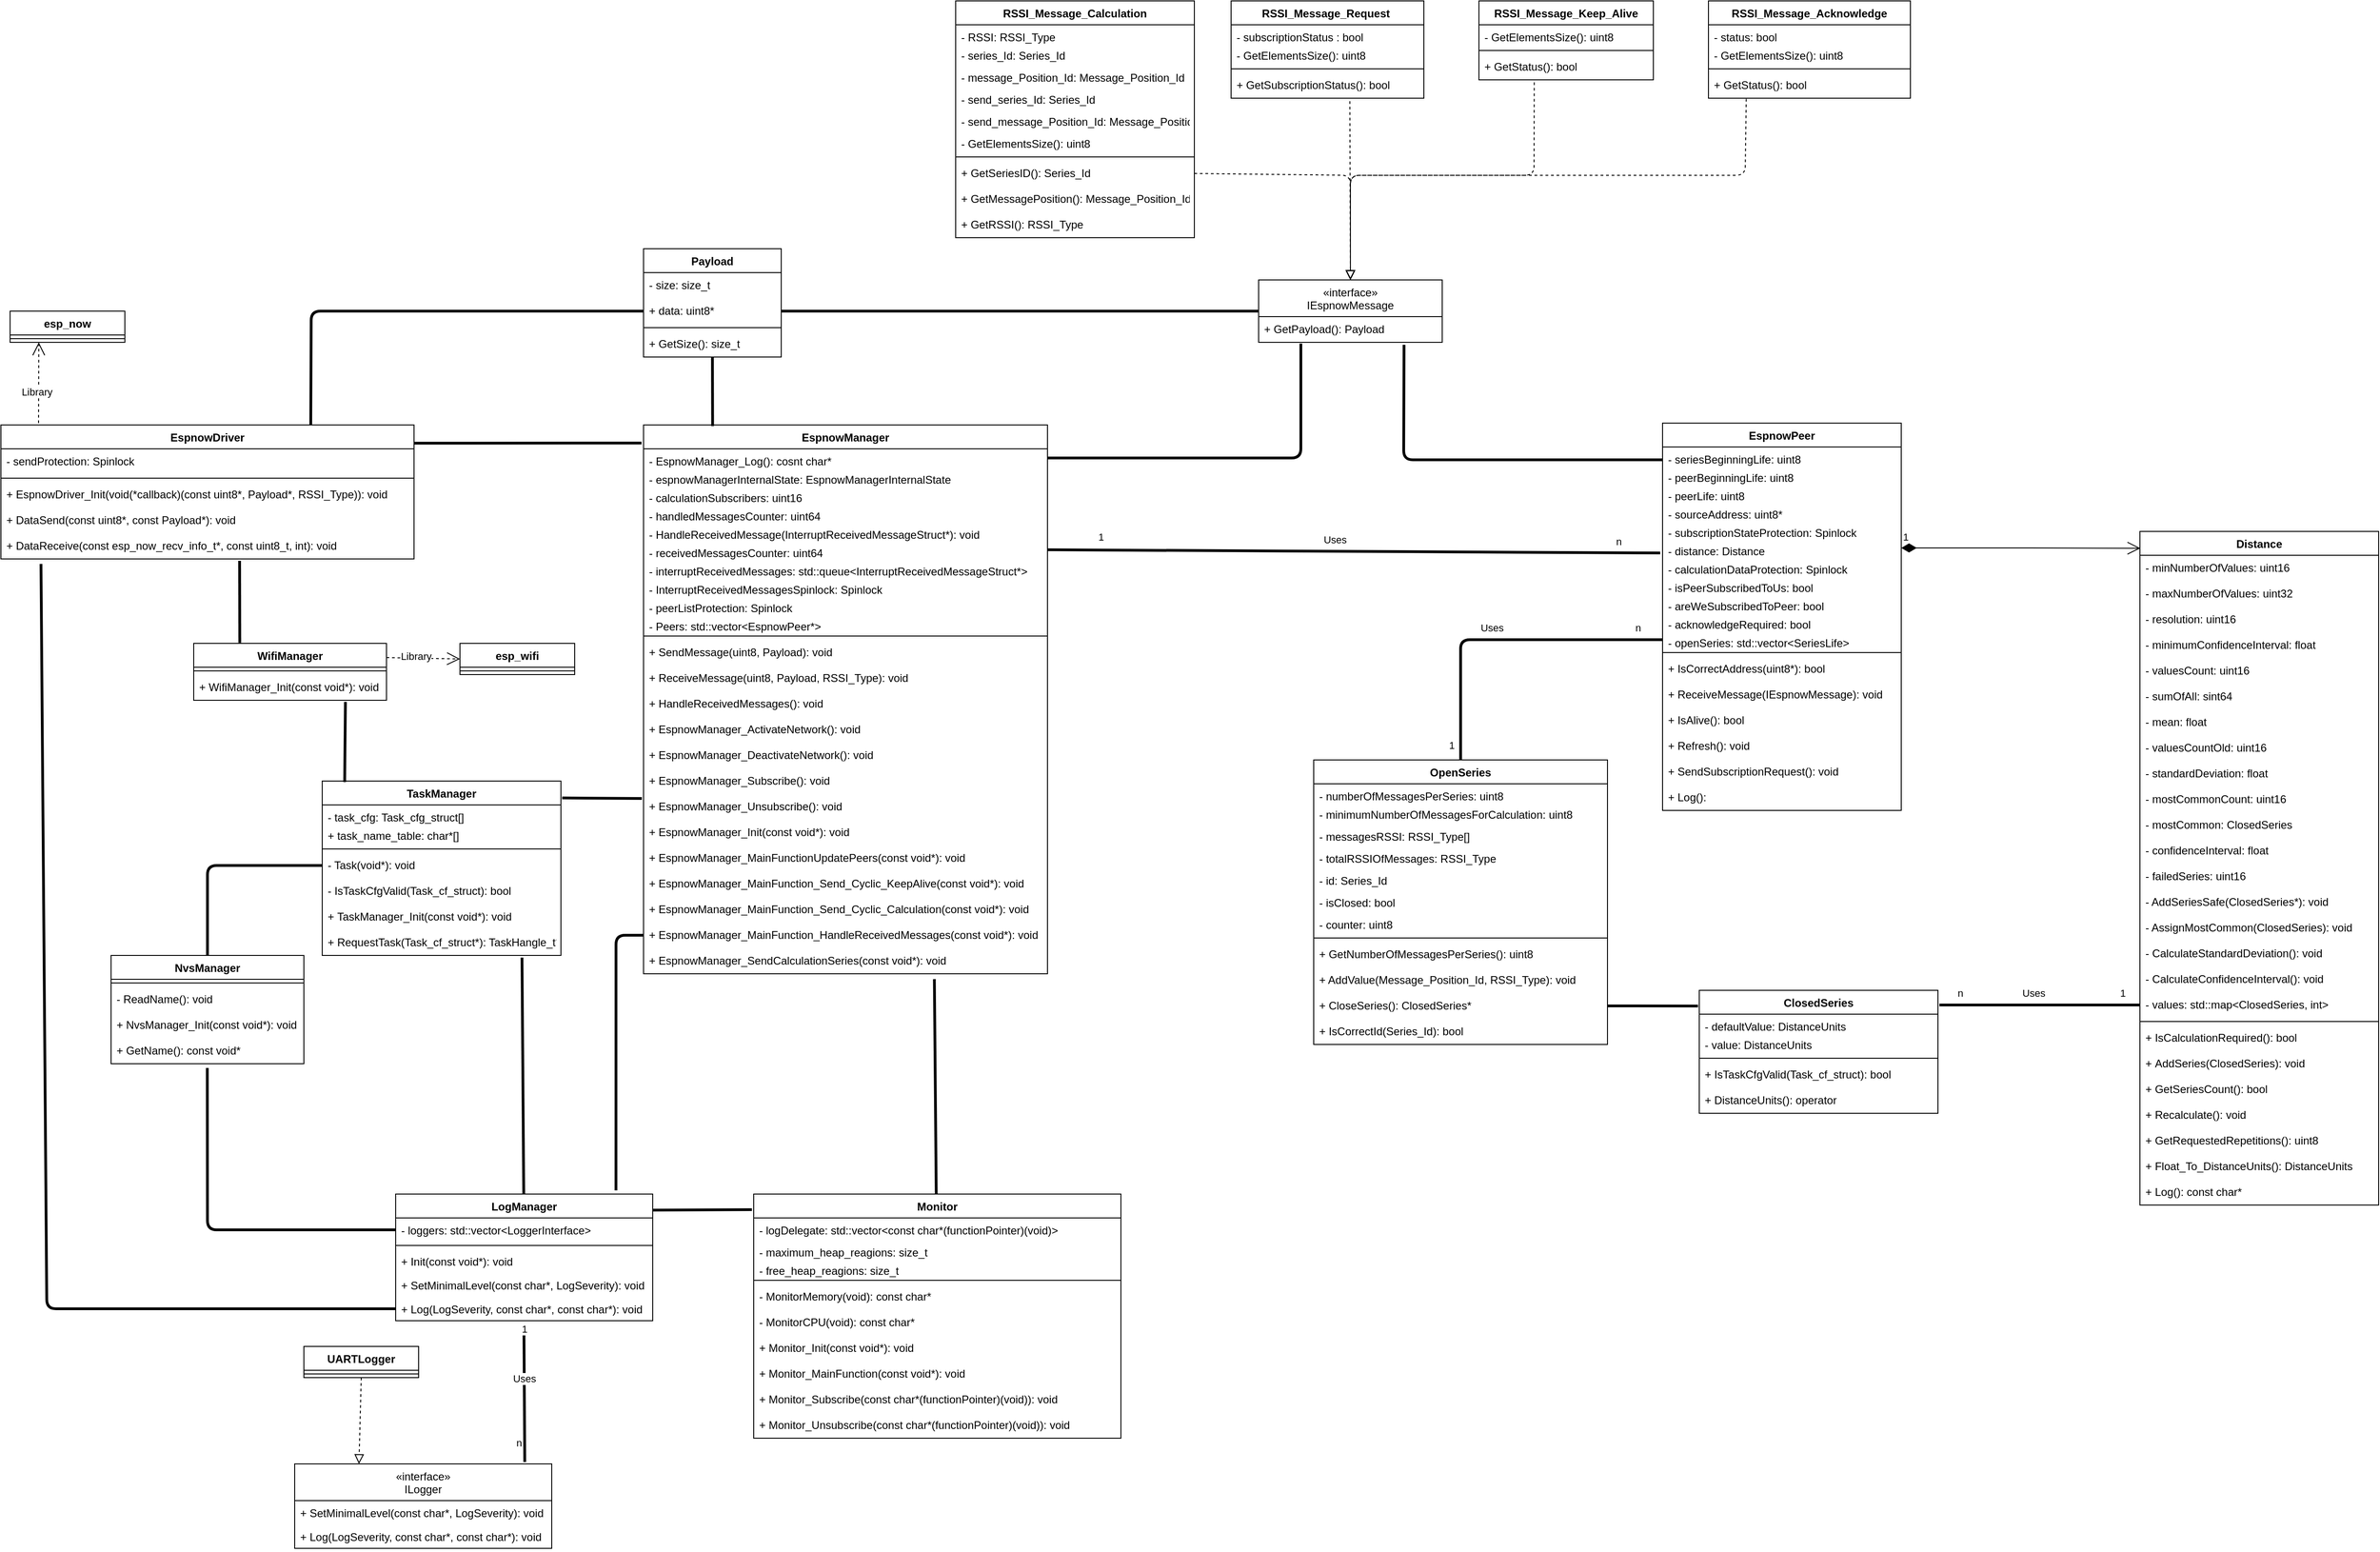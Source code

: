 <mxfile>
    <diagram id="8NYxXtp9B0MyTys2z5hi" name="Page-1">
        <mxGraphModel dx="1855" dy="803" grid="1" gridSize="10" guides="1" tooltips="1" connect="1" arrows="1" fold="1" page="0" pageScale="1" pageWidth="850" pageHeight="1100" math="0" shadow="0">
            <root>
                <mxCell id="0"/>
                <mxCell id="1" parent="0"/>
                <mxCell id="2" value="Monitor" style="swimlane;fontStyle=1;align=center;verticalAlign=top;childLayout=stackLayout;horizontal=1;startSize=26;horizontalStack=0;resizeParent=1;resizeParentMax=0;resizeLast=0;collapsible=1;marginBottom=0;" parent="1" vertex="1">
                    <mxGeometry x="590" y="1980" width="400" height="266" as="geometry">
                        <mxRectangle x="20" y="20" width="100" height="30" as="alternateBounds"/>
                    </mxGeometry>
                </mxCell>
                <mxCell id="3" value="- logDelegate: std::vector&lt;const char*(functionPointer)(void)&gt;" style="text;strokeColor=none;fillColor=none;align=left;verticalAlign=top;spacingLeft=4;spacingRight=4;overflow=hidden;rotatable=0;points=[[0,0.5],[1,0.5]];portConstraint=eastwest;" parent="2" vertex="1">
                    <mxGeometry y="26" width="400" height="24" as="geometry"/>
                </mxCell>
                <mxCell id="16" value="- maximum_heap_reagions: size_t" style="text;strokeColor=none;fillColor=none;align=left;verticalAlign=top;spacingLeft=4;spacingRight=4;overflow=hidden;rotatable=0;points=[[0,0.5],[1,0.5]];portConstraint=eastwest;" parent="2" vertex="1">
                    <mxGeometry y="50" width="400" height="20" as="geometry"/>
                </mxCell>
                <mxCell id="17" value="- free_heap_reagions: size_t" style="text;strokeColor=none;fillColor=none;align=left;verticalAlign=top;spacingLeft=4;spacingRight=4;overflow=hidden;rotatable=0;points=[[0,0.5],[1,0.5]];portConstraint=eastwest;" parent="2" vertex="1">
                    <mxGeometry y="70" width="400" height="20" as="geometry"/>
                </mxCell>
                <mxCell id="4" value="" style="line;strokeWidth=1;fillColor=none;align=left;verticalAlign=middle;spacingTop=-1;spacingLeft=3;spacingRight=3;rotatable=0;labelPosition=right;points=[];portConstraint=eastwest;strokeColor=inherit;" parent="2" vertex="1">
                    <mxGeometry y="90" width="400" height="8" as="geometry"/>
                </mxCell>
                <mxCell id="21" value="- MonitorMemory(void): const char*" style="text;strokeColor=none;fillColor=none;align=left;verticalAlign=top;spacingLeft=4;spacingRight=4;overflow=hidden;rotatable=0;points=[[0,0.5],[1,0.5]];portConstraint=eastwest;" parent="2" vertex="1">
                    <mxGeometry y="98" width="400" height="28" as="geometry"/>
                </mxCell>
                <mxCell id="22" value="- MonitorCPU(void): const char*" style="text;strokeColor=none;fillColor=none;align=left;verticalAlign=top;spacingLeft=4;spacingRight=4;overflow=hidden;rotatable=0;points=[[0,0.5],[1,0.5]];portConstraint=eastwest;" parent="2" vertex="1">
                    <mxGeometry y="126" width="400" height="28" as="geometry"/>
                </mxCell>
                <mxCell id="5" value="+ Monitor_Init(const void*): void" style="text;strokeColor=none;fillColor=none;align=left;verticalAlign=top;spacingLeft=4;spacingRight=4;overflow=hidden;rotatable=0;points=[[0,0.5],[1,0.5]];portConstraint=eastwest;" parent="2" vertex="1">
                    <mxGeometry y="154" width="400" height="28" as="geometry"/>
                </mxCell>
                <mxCell id="18" value="+ Monitor_MainFunction(const void*): void" style="text;strokeColor=none;fillColor=none;align=left;verticalAlign=top;spacingLeft=4;spacingRight=4;overflow=hidden;rotatable=0;points=[[0,0.5],[1,0.5]];portConstraint=eastwest;" parent="2" vertex="1">
                    <mxGeometry y="182" width="400" height="28" as="geometry"/>
                </mxCell>
                <mxCell id="19" value="+ Monitor_Subscribe(const char*(functionPointer)(void)): void" style="text;strokeColor=none;fillColor=none;align=left;verticalAlign=top;spacingLeft=4;spacingRight=4;overflow=hidden;rotatable=0;points=[[0,0.5],[1,0.5]];portConstraint=eastwest;" parent="2" vertex="1">
                    <mxGeometry y="210" width="400" height="28" as="geometry"/>
                </mxCell>
                <mxCell id="20" value="+ Monitor_Unsubscribe(const char*(functionPointer)(void)): void" style="text;strokeColor=none;fillColor=none;align=left;verticalAlign=top;spacingLeft=4;spacingRight=4;overflow=hidden;rotatable=0;points=[[0,0.5],[1,0.5]];portConstraint=eastwest;" parent="2" vertex="1">
                    <mxGeometry y="238" width="400" height="28" as="geometry"/>
                </mxCell>
                <mxCell id="11" value="«interface»&#10;ILogger" style="swimlane;fontStyle=0;childLayout=stackLayout;horizontal=1;startSize=40;fillColor=none;horizontalStack=0;resizeParent=1;resizeParentMax=0;resizeLast=0;collapsible=1;marginBottom=0;" parent="1" vertex="1">
                    <mxGeometry x="90.0" y="2274" width="280" height="92" as="geometry"/>
                </mxCell>
                <mxCell id="12" value="+ SetMinimalLevel(const char*, LogSeverity): void" style="text;strokeColor=none;fillColor=none;align=left;verticalAlign=top;spacingLeft=4;spacingRight=4;overflow=hidden;rotatable=0;points=[[0,0.5],[1,0.5]];portConstraint=eastwest;" parent="11" vertex="1">
                    <mxGeometry y="40" width="280" height="26" as="geometry"/>
                </mxCell>
                <mxCell id="23" value="+ Log(LogSeverity, const char*, const char*): void" style="text;strokeColor=none;fillColor=none;align=left;verticalAlign=top;spacingLeft=4;spacingRight=4;overflow=hidden;rotatable=0;points=[[0,0.5],[1,0.5]];portConstraint=eastwest;" parent="11" vertex="1">
                    <mxGeometry y="66" width="280" height="26" as="geometry"/>
                </mxCell>
                <mxCell id="29" value="UARTLogger" style="swimlane;fontStyle=1;align=center;verticalAlign=top;childLayout=stackLayout;horizontal=1;startSize=26;horizontalStack=0;resizeParent=1;resizeParentMax=0;resizeLast=0;collapsible=1;marginBottom=0;" parent="1" vertex="1">
                    <mxGeometry x="100.0" y="2146" width="125" height="34" as="geometry">
                        <mxRectangle x="20" y="20" width="100" height="30" as="alternateBounds"/>
                    </mxGeometry>
                </mxCell>
                <mxCell id="33" value="" style="line;strokeWidth=1;fillColor=none;align=left;verticalAlign=middle;spacingTop=-1;spacingLeft=3;spacingRight=3;rotatable=0;labelPosition=right;points=[];portConstraint=eastwest;strokeColor=inherit;" parent="29" vertex="1">
                    <mxGeometry y="26" width="125" height="8" as="geometry"/>
                </mxCell>
                <mxCell id="41" value="" style="endArrow=block;startArrow=none;endFill=0;startFill=0;endSize=8;html=1;verticalAlign=bottom;dashed=1;labelBackgroundColor=none;exitX=0.5;exitY=1;exitDx=0;exitDy=0;entryX=0.25;entryY=0;entryDx=0;entryDy=0;" parent="1" source="29" target="11" edge="1">
                    <mxGeometry width="160" relative="1" as="geometry">
                        <mxPoint x="-598.67" y="-104" as="sourcePoint"/>
                        <mxPoint x="80.0" y="2262.16" as="targetPoint"/>
                    </mxGeometry>
                </mxCell>
                <mxCell id="46" value="" style="endArrow=none;startArrow=none;endFill=0;startFill=0;endSize=8;html=1;verticalAlign=bottom;labelBackgroundColor=none;strokeWidth=3;entryX=0.499;entryY=1.275;entryDx=0;entryDy=0;entryPerimeter=0;exitX=0.895;exitY=-0.022;exitDx=0;exitDy=0;exitPerimeter=0;" parent="1" target="55" edge="1" source="11">
                    <mxGeometry width="160" relative="1" as="geometry">
                        <mxPoint x="620" y="2340.286" as="sourcePoint"/>
                        <mxPoint x="180" y="-131" as="targetPoint"/>
                    </mxGeometry>
                </mxCell>
                <mxCell id="47" value="1" style="edgeLabel;html=1;align=center;verticalAlign=middle;resizable=0;points=[];" parent="46" vertex="1" connectable="0">
                    <mxGeometry x="0.797" relative="1" as="geometry">
                        <mxPoint y="-13" as="offset"/>
                    </mxGeometry>
                </mxCell>
                <mxCell id="48" value="n" style="edgeLabel;html=1;align=center;verticalAlign=middle;resizable=0;points=[];" parent="46" vertex="1" connectable="0">
                    <mxGeometry x="-0.885" relative="1" as="geometry">
                        <mxPoint x="-7" y="-13" as="offset"/>
                    </mxGeometry>
                </mxCell>
                <mxCell id="49" value="Uses" style="edgeLabel;html=1;align=center;verticalAlign=middle;resizable=0;points=[];" parent="46" vertex="1" connectable="0">
                    <mxGeometry x="0.062" relative="1" as="geometry">
                        <mxPoint y="-13" as="offset"/>
                    </mxGeometry>
                </mxCell>
                <mxCell id="50" value="LogManager" style="swimlane;fontStyle=1;align=center;verticalAlign=top;childLayout=stackLayout;horizontal=1;startSize=26;horizontalStack=0;resizeParent=1;resizeParentMax=0;resizeLast=0;collapsible=1;marginBottom=0;" parent="1" vertex="1">
                    <mxGeometry x="200" y="1980" width="280" height="138" as="geometry"/>
                </mxCell>
                <mxCell id="51" value="- loggers: std::vector&lt;LoggerInterface&gt;" style="text;strokeColor=none;fillColor=none;align=left;verticalAlign=top;spacingLeft=4;spacingRight=4;overflow=hidden;rotatable=0;points=[[0,0.5],[1,0.5]];portConstraint=eastwest;" parent="50" vertex="1">
                    <mxGeometry y="26" width="280" height="26" as="geometry"/>
                </mxCell>
                <mxCell id="52" value="" style="line;strokeWidth=1;fillColor=none;align=left;verticalAlign=middle;spacingTop=-1;spacingLeft=3;spacingRight=3;rotatable=0;labelPosition=right;points=[];portConstraint=eastwest;strokeColor=inherit;" parent="50" vertex="1">
                    <mxGeometry y="52" width="280" height="8" as="geometry"/>
                </mxCell>
                <mxCell id="53" value="+ Init(const void*): void" style="text;strokeColor=none;fillColor=none;align=left;verticalAlign=top;spacingLeft=4;spacingRight=4;overflow=hidden;rotatable=0;points=[[0,0.5],[1,0.5]];portConstraint=eastwest;" parent="50" vertex="1">
                    <mxGeometry y="60" width="280" height="26" as="geometry"/>
                </mxCell>
                <mxCell id="54" value="+ SetMinimalLevel(const char*, LogSeverity): void" style="text;strokeColor=none;fillColor=none;align=left;verticalAlign=top;spacingLeft=4;spacingRight=4;overflow=hidden;rotatable=0;points=[[0,0.5],[1,0.5]];portConstraint=eastwest;" parent="50" vertex="1">
                    <mxGeometry y="86" width="280" height="26" as="geometry"/>
                </mxCell>
                <mxCell id="55" value="+ Log(LogSeverity, const char*, const char*): void" style="text;strokeColor=none;fillColor=none;align=left;verticalAlign=top;spacingLeft=4;spacingRight=4;overflow=hidden;rotatable=0;points=[[0,0.5],[1,0.5]];portConstraint=eastwest;" parent="50" vertex="1">
                    <mxGeometry y="112" width="280" height="26" as="geometry"/>
                </mxCell>
                <mxCell id="56" value="" style="endArrow=none;startArrow=none;endFill=0;startFill=0;endSize=8;html=1;verticalAlign=bottom;labelBackgroundColor=none;strokeWidth=3;entryX=1.001;entryY=0.127;entryDx=0;entryDy=0;entryPerimeter=0;exitX=-0.005;exitY=0.064;exitDx=0;exitDy=0;exitPerimeter=0;" parent="1" source="2" target="50" edge="1">
                    <mxGeometry width="160" relative="1" as="geometry">
                        <mxPoint x="-250" y="-134" as="sourcePoint"/>
                        <mxPoint x="30.0" y="126.182" as="targetPoint"/>
                    </mxGeometry>
                </mxCell>
                <mxCell id="66" value="TaskManager" style="swimlane;fontStyle=1;align=center;verticalAlign=top;childLayout=stackLayout;horizontal=1;startSize=26;horizontalStack=0;resizeParent=1;resizeParentMax=0;resizeLast=0;collapsible=1;marginBottom=0;" parent="1" vertex="1">
                    <mxGeometry x="120" y="1530" width="260" height="190" as="geometry">
                        <mxRectangle x="20" y="20" width="100" height="30" as="alternateBounds"/>
                    </mxGeometry>
                </mxCell>
                <mxCell id="68" value="- task_cfg: Task_cfg_struct[]" style="text;strokeColor=none;fillColor=none;align=left;verticalAlign=top;spacingLeft=4;spacingRight=4;overflow=hidden;rotatable=0;points=[[0,0.5],[1,0.5]];portConstraint=eastwest;" parent="66" vertex="1">
                    <mxGeometry y="26" width="260" height="20" as="geometry"/>
                </mxCell>
                <mxCell id="67" value="+ task_name_table: char*[]" style="text;strokeColor=none;fillColor=none;align=left;verticalAlign=top;spacingLeft=4;spacingRight=4;overflow=hidden;rotatable=0;points=[[0,0.5],[1,0.5]];portConstraint=eastwest;" parent="66" vertex="1">
                    <mxGeometry y="46" width="260" height="24" as="geometry"/>
                </mxCell>
                <mxCell id="70" value="" style="line;strokeWidth=1;fillColor=none;align=left;verticalAlign=middle;spacingTop=-1;spacingLeft=3;spacingRight=3;rotatable=0;labelPosition=right;points=[];portConstraint=eastwest;strokeColor=inherit;" parent="66" vertex="1">
                    <mxGeometry y="70" width="260" height="8" as="geometry"/>
                </mxCell>
                <mxCell id="76" value="- Task(void*): void" style="text;strokeColor=none;fillColor=none;align=left;verticalAlign=top;spacingLeft=4;spacingRight=4;overflow=hidden;rotatable=0;points=[[0,0.5],[1,0.5]];portConstraint=eastwest;" parent="66" vertex="1">
                    <mxGeometry y="78" width="260" height="28" as="geometry"/>
                </mxCell>
                <mxCell id="78" value="- IsTaskCfgValid(Task_cf_struct): bool" style="text;strokeColor=none;fillColor=none;align=left;verticalAlign=top;spacingLeft=4;spacingRight=4;overflow=hidden;rotatable=0;points=[[0,0.5],[1,0.5]];portConstraint=eastwest;" parent="66" vertex="1">
                    <mxGeometry y="106" width="260" height="28" as="geometry"/>
                </mxCell>
                <mxCell id="73" value="+ TaskManager_Init(const void*): void" style="text;strokeColor=none;fillColor=none;align=left;verticalAlign=top;spacingLeft=4;spacingRight=4;overflow=hidden;rotatable=0;points=[[0,0.5],[1,0.5]];portConstraint=eastwest;" parent="66" vertex="1">
                    <mxGeometry y="134" width="260" height="28" as="geometry"/>
                </mxCell>
                <mxCell id="79" value="+ RequestTask(Task_cf_struct*): TaskHangle_t*" style="text;strokeColor=none;fillColor=none;align=left;verticalAlign=top;spacingLeft=4;spacingRight=4;overflow=hidden;rotatable=0;points=[[0,0.5],[1,0.5]];portConstraint=eastwest;" parent="66" vertex="1">
                    <mxGeometry y="162" width="260" height="28" as="geometry"/>
                </mxCell>
                <mxCell id="80" value="WifiManager" style="swimlane;fontStyle=1;align=center;verticalAlign=top;childLayout=stackLayout;horizontal=1;startSize=26;horizontalStack=0;resizeParent=1;resizeParentMax=0;resizeLast=0;collapsible=1;marginBottom=0;" parent="1" vertex="1">
                    <mxGeometry x="-20" y="1380" width="210" height="62" as="geometry">
                        <mxRectangle x="20" y="20" width="100" height="30" as="alternateBounds"/>
                    </mxGeometry>
                </mxCell>
                <mxCell id="83" value="" style="line;strokeWidth=1;fillColor=none;align=left;verticalAlign=middle;spacingTop=-1;spacingLeft=3;spacingRight=3;rotatable=0;labelPosition=right;points=[];portConstraint=eastwest;strokeColor=inherit;" parent="80" vertex="1">
                    <mxGeometry y="26" width="210" height="8" as="geometry"/>
                </mxCell>
                <mxCell id="86" value="+ WifiManager_Init(const void*): void" style="text;strokeColor=none;fillColor=none;align=left;verticalAlign=top;spacingLeft=4;spacingRight=4;overflow=hidden;rotatable=0;points=[[0,0.5],[1,0.5]];portConstraint=eastwest;" parent="80" vertex="1">
                    <mxGeometry y="34" width="210" height="28" as="geometry"/>
                </mxCell>
                <mxCell id="88" value="NvsManager" style="swimlane;fontStyle=1;align=center;verticalAlign=top;childLayout=stackLayout;horizontal=1;startSize=26;horizontalStack=0;resizeParent=1;resizeParentMax=0;resizeLast=0;collapsible=1;marginBottom=0;" parent="1" vertex="1">
                    <mxGeometry x="-110" y="1720" width="210" height="118" as="geometry">
                        <mxRectangle x="20" y="20" width="100" height="30" as="alternateBounds"/>
                    </mxGeometry>
                </mxCell>
                <mxCell id="89" value="" style="line;strokeWidth=1;fillColor=none;align=left;verticalAlign=middle;spacingTop=-1;spacingLeft=3;spacingRight=3;rotatable=0;labelPosition=right;points=[];portConstraint=eastwest;strokeColor=inherit;" parent="88" vertex="1">
                    <mxGeometry y="26" width="210" height="8" as="geometry"/>
                </mxCell>
                <mxCell id="95" value="- ReadName(): void" style="text;strokeColor=none;fillColor=none;align=left;verticalAlign=top;spacingLeft=4;spacingRight=4;overflow=hidden;rotatable=0;points=[[0,0.5],[1,0.5]];portConstraint=eastwest;" parent="88" vertex="1">
                    <mxGeometry y="34" width="210" height="28" as="geometry"/>
                </mxCell>
                <mxCell id="90" value="+ NvsManager_Init(const void*): void" style="text;strokeColor=none;fillColor=none;align=left;verticalAlign=top;spacingLeft=4;spacingRight=4;overflow=hidden;rotatable=0;points=[[0,0.5],[1,0.5]];portConstraint=eastwest;" parent="88" vertex="1">
                    <mxGeometry y="62" width="210" height="28" as="geometry"/>
                </mxCell>
                <mxCell id="91" value="+ GetName(): const void*" style="text;strokeColor=none;fillColor=none;align=left;verticalAlign=top;spacingLeft=4;spacingRight=4;overflow=hidden;rotatable=0;points=[[0,0.5],[1,0.5]];portConstraint=eastwest;" parent="88" vertex="1">
                    <mxGeometry y="90" width="210" height="28" as="geometry"/>
                </mxCell>
                <mxCell id="92" value="EspnowDriver" style="swimlane;fontStyle=1;align=center;verticalAlign=top;childLayout=stackLayout;horizontal=1;startSize=26;horizontalStack=0;resizeParent=1;resizeParentMax=0;resizeLast=0;collapsible=1;marginBottom=0;" parent="1" vertex="1">
                    <mxGeometry x="-230" y="1142" width="450" height="146" as="geometry">
                        <mxRectangle x="20" y="20" width="100" height="30" as="alternateBounds"/>
                    </mxGeometry>
                </mxCell>
                <mxCell id="99" value="- sendProtection: Spinlock" style="text;strokeColor=none;fillColor=none;align=left;verticalAlign=top;spacingLeft=4;spacingRight=4;overflow=hidden;rotatable=0;points=[[0,0.5],[1,0.5]];portConstraint=eastwest;" parent="92" vertex="1">
                    <mxGeometry y="26" width="450" height="28" as="geometry"/>
                </mxCell>
                <mxCell id="93" value="" style="line;strokeWidth=1;fillColor=none;align=left;verticalAlign=middle;spacingTop=-1;spacingLeft=3;spacingRight=3;rotatable=0;labelPosition=right;points=[];portConstraint=eastwest;strokeColor=inherit;" parent="92" vertex="1">
                    <mxGeometry y="54" width="450" height="8" as="geometry"/>
                </mxCell>
                <mxCell id="94" value="+ EspnowDriver_Init(void(*callback)(const uint8*, Payload*, RSSI_Type)): void" style="text;strokeColor=none;fillColor=none;align=left;verticalAlign=top;spacingLeft=4;spacingRight=4;overflow=hidden;rotatable=0;points=[[0,0.5],[1,0.5]];portConstraint=eastwest;" parent="92" vertex="1">
                    <mxGeometry y="62" width="450" height="28" as="geometry"/>
                </mxCell>
                <mxCell id="97" value="+ DataSend(const uint8*, const Payload*): void" style="text;strokeColor=none;fillColor=none;align=left;verticalAlign=top;spacingLeft=4;spacingRight=4;overflow=hidden;rotatable=0;points=[[0,0.5],[1,0.5]];portConstraint=eastwest;" parent="92" vertex="1">
                    <mxGeometry y="90" width="450" height="28" as="geometry"/>
                </mxCell>
                <mxCell id="98" value="+ DataReceive(const esp_now_recv_info_t*, const uint8_t, int): void" style="text;strokeColor=none;fillColor=none;align=left;verticalAlign=top;spacingLeft=4;spacingRight=4;overflow=hidden;rotatable=0;points=[[0,0.5],[1,0.5]];portConstraint=eastwest;" parent="92" vertex="1">
                    <mxGeometry y="118" width="450" height="28" as="geometry"/>
                </mxCell>
                <mxCell id="100" value="Payload&#10;" style="swimlane;fontStyle=1;align=center;verticalAlign=top;childLayout=stackLayout;horizontal=1;startSize=26;horizontalStack=0;resizeParent=1;resizeParentMax=0;resizeLast=0;collapsible=1;marginBottom=0;" parent="1" vertex="1">
                    <mxGeometry x="470" y="950" width="150" height="118" as="geometry">
                        <mxRectangle x="20" y="20" width="100" height="30" as="alternateBounds"/>
                    </mxGeometry>
                </mxCell>
                <mxCell id="177" value="- size: size_t" style="text;strokeColor=none;fillColor=none;align=left;verticalAlign=top;spacingLeft=4;spacingRight=4;overflow=hidden;rotatable=0;points=[[0,0.5],[1,0.5]];portConstraint=eastwest;" parent="100" vertex="1">
                    <mxGeometry y="26" width="150" height="28" as="geometry"/>
                </mxCell>
                <mxCell id="178" value="+ data: uint8*" style="text;strokeColor=none;fillColor=none;align=left;verticalAlign=top;spacingLeft=4;spacingRight=4;overflow=hidden;rotatable=0;points=[[0,0.5],[1,0.5]];portConstraint=eastwest;" parent="100" vertex="1">
                    <mxGeometry y="54" width="150" height="28" as="geometry"/>
                </mxCell>
                <mxCell id="101" value="" style="line;strokeWidth=1;fillColor=none;align=left;verticalAlign=middle;spacingTop=-1;spacingLeft=3;spacingRight=3;rotatable=0;labelPosition=right;points=[];portConstraint=eastwest;strokeColor=inherit;" parent="100" vertex="1">
                    <mxGeometry y="82" width="150" height="8" as="geometry"/>
                </mxCell>
                <mxCell id="102" value="+ GetSize(): size_t&#10;" style="text;strokeColor=none;fillColor=none;align=left;verticalAlign=top;spacingLeft=4;spacingRight=4;overflow=hidden;rotatable=0;points=[[0,0.5],[1,0.5]];portConstraint=eastwest;" parent="100" vertex="1">
                    <mxGeometry y="90" width="150" height="28" as="geometry"/>
                </mxCell>
                <mxCell id="109" value="ClosedSeries" style="swimlane;fontStyle=1;align=center;verticalAlign=top;childLayout=stackLayout;horizontal=1;startSize=26;horizontalStack=0;resizeParent=1;resizeParentMax=0;resizeLast=0;collapsible=1;marginBottom=0;" parent="1" vertex="1">
                    <mxGeometry x="1620" y="1758" width="260" height="134" as="geometry">
                        <mxRectangle x="20" y="20" width="100" height="30" as="alternateBounds"/>
                    </mxGeometry>
                </mxCell>
                <mxCell id="110" value="- defaultValue: DistanceUnits" style="text;strokeColor=none;fillColor=none;align=left;verticalAlign=top;spacingLeft=4;spacingRight=4;overflow=hidden;rotatable=0;points=[[0,0.5],[1,0.5]];portConstraint=eastwest;" parent="109" vertex="1">
                    <mxGeometry y="26" width="260" height="20" as="geometry"/>
                </mxCell>
                <mxCell id="111" value="- value: DistanceUnits" style="text;strokeColor=none;fillColor=none;align=left;verticalAlign=top;spacingLeft=4;spacingRight=4;overflow=hidden;rotatable=0;points=[[0,0.5],[1,0.5]];portConstraint=eastwest;" parent="109" vertex="1">
                    <mxGeometry y="46" width="260" height="24" as="geometry"/>
                </mxCell>
                <mxCell id="112" value="" style="line;strokeWidth=1;fillColor=none;align=left;verticalAlign=middle;spacingTop=-1;spacingLeft=3;spacingRight=3;rotatable=0;labelPosition=right;points=[];portConstraint=eastwest;strokeColor=inherit;" parent="109" vertex="1">
                    <mxGeometry y="70" width="260" height="8" as="geometry"/>
                </mxCell>
                <mxCell id="114" value="+ IsTaskCfgValid(Task_cf_struct): bool" style="text;strokeColor=none;fillColor=none;align=left;verticalAlign=top;spacingLeft=4;spacingRight=4;overflow=hidden;rotatable=0;points=[[0,0.5],[1,0.5]];portConstraint=eastwest;" parent="109" vertex="1">
                    <mxGeometry y="78" width="260" height="28" as="geometry"/>
                </mxCell>
                <mxCell id="115" value="+ DistanceUnits(): operator" style="text;strokeColor=none;fillColor=none;align=left;verticalAlign=top;spacingLeft=4;spacingRight=4;overflow=hidden;rotatable=0;points=[[0,0.5],[1,0.5]];portConstraint=eastwest;" parent="109" vertex="1">
                    <mxGeometry y="106" width="260" height="28" as="geometry"/>
                </mxCell>
                <mxCell id="118" value="OpenSeries" style="swimlane;fontStyle=1;align=center;verticalAlign=top;childLayout=stackLayout;horizontal=1;startSize=26;horizontalStack=0;resizeParent=1;resizeParentMax=0;resizeLast=0;collapsible=1;marginBottom=0;" parent="1" vertex="1">
                    <mxGeometry x="1200" y="1507" width="320" height="310" as="geometry">
                        <mxRectangle x="20" y="20" width="100" height="30" as="alternateBounds"/>
                    </mxGeometry>
                </mxCell>
                <mxCell id="119" value="- numberOfMessagesPerSeries: uint8" style="text;strokeColor=none;fillColor=none;align=left;verticalAlign=top;spacingLeft=4;spacingRight=4;overflow=hidden;rotatable=0;points=[[0,0.5],[1,0.5]];portConstraint=eastwest;" parent="118" vertex="1">
                    <mxGeometry y="26" width="320" height="20" as="geometry"/>
                </mxCell>
                <mxCell id="120" value="- minimumNumberOfMessagesForCalculation: uint8" style="text;strokeColor=none;fillColor=none;align=left;verticalAlign=top;spacingLeft=4;spacingRight=4;overflow=hidden;rotatable=0;points=[[0,0.5],[1,0.5]];portConstraint=eastwest;" parent="118" vertex="1">
                    <mxGeometry y="46" width="320" height="24" as="geometry"/>
                </mxCell>
                <mxCell id="124" value="- messagesRSSI: RSSI_Type[]" style="text;strokeColor=none;fillColor=none;align=left;verticalAlign=top;spacingLeft=4;spacingRight=4;overflow=hidden;rotatable=0;points=[[0,0.5],[1,0.5]];portConstraint=eastwest;" parent="118" vertex="1">
                    <mxGeometry y="70" width="320" height="24" as="geometry"/>
                </mxCell>
                <mxCell id="125" value="- totalRSSIOfMessages: RSSI_Type" style="text;strokeColor=none;fillColor=none;align=left;verticalAlign=top;spacingLeft=4;spacingRight=4;overflow=hidden;rotatable=0;points=[[0,0.5],[1,0.5]];portConstraint=eastwest;" parent="118" vertex="1">
                    <mxGeometry y="94" width="320" height="24" as="geometry"/>
                </mxCell>
                <mxCell id="126" value="- id: Series_Id" style="text;strokeColor=none;fillColor=none;align=left;verticalAlign=top;spacingLeft=4;spacingRight=4;overflow=hidden;rotatable=0;points=[[0,0.5],[1,0.5]];portConstraint=eastwest;" parent="118" vertex="1">
                    <mxGeometry y="118" width="320" height="24" as="geometry"/>
                </mxCell>
                <mxCell id="127" value="- isClosed: bool" style="text;strokeColor=none;fillColor=none;align=left;verticalAlign=top;spacingLeft=4;spacingRight=4;overflow=hidden;rotatable=0;points=[[0,0.5],[1,0.5]];portConstraint=eastwest;" parent="118" vertex="1">
                    <mxGeometry y="142" width="320" height="24" as="geometry"/>
                </mxCell>
                <mxCell id="128" value="- counter: uint8" style="text;strokeColor=none;fillColor=none;align=left;verticalAlign=top;spacingLeft=4;spacingRight=4;overflow=hidden;rotatable=0;points=[[0,0.5],[1,0.5]];portConstraint=eastwest;" parent="118" vertex="1">
                    <mxGeometry y="166" width="320" height="24" as="geometry"/>
                </mxCell>
                <mxCell id="121" value="" style="line;strokeWidth=1;fillColor=none;align=left;verticalAlign=middle;spacingTop=-1;spacingLeft=3;spacingRight=3;rotatable=0;labelPosition=right;points=[];portConstraint=eastwest;strokeColor=inherit;" parent="118" vertex="1">
                    <mxGeometry y="190" width="320" height="8" as="geometry"/>
                </mxCell>
                <mxCell id="122" value="+ GetNumberOfMessagesPerSeries(): uint8" style="text;strokeColor=none;fillColor=none;align=left;verticalAlign=top;spacingLeft=4;spacingRight=4;overflow=hidden;rotatable=0;points=[[0,0.5],[1,0.5]];portConstraint=eastwest;" parent="118" vertex="1">
                    <mxGeometry y="198" width="320" height="28" as="geometry"/>
                </mxCell>
                <mxCell id="123" value="+ AddValue(Message_Position_Id, RSSI_Type): void" style="text;strokeColor=none;fillColor=none;align=left;verticalAlign=top;spacingLeft=4;spacingRight=4;overflow=hidden;rotatable=0;points=[[0,0.5],[1,0.5]];portConstraint=eastwest;" parent="118" vertex="1">
                    <mxGeometry y="226" width="320" height="28" as="geometry"/>
                </mxCell>
                <mxCell id="130" value="+ CloseSeries(): ClosedSeries*" style="text;strokeColor=none;fillColor=none;align=left;verticalAlign=top;spacingLeft=4;spacingRight=4;overflow=hidden;rotatable=0;points=[[0,0.5],[1,0.5]];portConstraint=eastwest;" parent="118" vertex="1">
                    <mxGeometry y="254" width="320" height="28" as="geometry"/>
                </mxCell>
                <mxCell id="131" value="+ IsCorrectId(Series_Id): bool" style="text;strokeColor=none;fillColor=none;align=left;verticalAlign=top;spacingLeft=4;spacingRight=4;overflow=hidden;rotatable=0;points=[[0,0.5],[1,0.5]];portConstraint=eastwest;" parent="118" vertex="1">
                    <mxGeometry y="282" width="320" height="28" as="geometry"/>
                </mxCell>
                <mxCell id="133" value="RSSI_Message_Acknowledge" style="swimlane;fontStyle=1;align=center;verticalAlign=top;childLayout=stackLayout;horizontal=1;startSize=26;horizontalStack=0;resizeParent=1;resizeParentMax=0;resizeLast=0;collapsible=1;marginBottom=0;" parent="1" vertex="1">
                    <mxGeometry x="1630" y="680" width="220" height="106" as="geometry">
                        <mxRectangle x="20" y="20" width="100" height="30" as="alternateBounds"/>
                    </mxGeometry>
                </mxCell>
                <mxCell id="134" value="- status: bool" style="text;strokeColor=none;fillColor=none;align=left;verticalAlign=top;spacingLeft=4;spacingRight=4;overflow=hidden;rotatable=0;points=[[0,0.5],[1,0.5]];portConstraint=eastwest;" parent="133" vertex="1">
                    <mxGeometry y="26" width="220" height="20" as="geometry"/>
                </mxCell>
                <mxCell id="135" value="- GetElementsSize(): uint8" style="text;strokeColor=none;fillColor=none;align=left;verticalAlign=top;spacingLeft=4;spacingRight=4;overflow=hidden;rotatable=0;points=[[0,0.5],[1,0.5]];portConstraint=eastwest;" parent="133" vertex="1">
                    <mxGeometry y="46" width="220" height="24" as="geometry"/>
                </mxCell>
                <mxCell id="136" value="" style="line;strokeWidth=1;fillColor=none;align=left;verticalAlign=middle;spacingTop=-1;spacingLeft=3;spacingRight=3;rotatable=0;labelPosition=right;points=[];portConstraint=eastwest;strokeColor=inherit;" parent="133" vertex="1">
                    <mxGeometry y="70" width="220" height="8" as="geometry"/>
                </mxCell>
                <mxCell id="137" value="+ GetStatus(): bool" style="text;strokeColor=none;fillColor=none;align=left;verticalAlign=top;spacingLeft=4;spacingRight=4;overflow=hidden;rotatable=0;points=[[0,0.5],[1,0.5]];portConstraint=eastwest;" parent="133" vertex="1">
                    <mxGeometry y="78" width="220" height="28" as="geometry"/>
                </mxCell>
                <mxCell id="139" value="«interface»&#10;IEspnowMessage" style="swimlane;fontStyle=0;childLayout=stackLayout;horizontal=1;startSize=40;fillColor=none;horizontalStack=0;resizeParent=1;resizeParentMax=0;resizeLast=0;collapsible=1;marginBottom=0;" parent="1" vertex="1">
                    <mxGeometry x="1140" y="984" width="200" height="68" as="geometry"/>
                </mxCell>
                <mxCell id="142" value="+ GetPayload(): Payload" style="text;strokeColor=none;fillColor=none;align=left;verticalAlign=top;spacingLeft=4;spacingRight=4;overflow=hidden;rotatable=0;points=[[0,0.5],[1,0.5]];portConstraint=eastwest;" parent="139" vertex="1">
                    <mxGeometry y="40" width="200" height="28" as="geometry"/>
                </mxCell>
                <mxCell id="144" value="RSSI_Message_Keep_Alive" style="swimlane;fontStyle=1;align=center;verticalAlign=top;childLayout=stackLayout;horizontal=1;startSize=26;horizontalStack=0;resizeParent=1;resizeParentMax=0;resizeLast=0;collapsible=1;marginBottom=0;" parent="1" vertex="1">
                    <mxGeometry x="1380" y="680" width="190" height="86" as="geometry">
                        <mxRectangle x="20" y="20" width="100" height="30" as="alternateBounds"/>
                    </mxGeometry>
                </mxCell>
                <mxCell id="146" value="- GetElementsSize(): uint8" style="text;strokeColor=none;fillColor=none;align=left;verticalAlign=top;spacingLeft=4;spacingRight=4;overflow=hidden;rotatable=0;points=[[0,0.5],[1,0.5]];portConstraint=eastwest;" parent="144" vertex="1">
                    <mxGeometry y="26" width="190" height="24" as="geometry"/>
                </mxCell>
                <mxCell id="147" value="" style="line;strokeWidth=1;fillColor=none;align=left;verticalAlign=middle;spacingTop=-1;spacingLeft=3;spacingRight=3;rotatable=0;labelPosition=right;points=[];portConstraint=eastwest;strokeColor=inherit;" parent="144" vertex="1">
                    <mxGeometry y="50" width="190" height="8" as="geometry"/>
                </mxCell>
                <mxCell id="148" value="+ GetStatus(): bool" style="text;strokeColor=none;fillColor=none;align=left;verticalAlign=top;spacingLeft=4;spacingRight=4;overflow=hidden;rotatable=0;points=[[0,0.5],[1,0.5]];portConstraint=eastwest;" parent="144" vertex="1">
                    <mxGeometry y="58" width="190" height="28" as="geometry"/>
                </mxCell>
                <mxCell id="152" value="RSSI_Message_Request " style="swimlane;fontStyle=1;align=center;verticalAlign=top;childLayout=stackLayout;horizontal=1;startSize=26;horizontalStack=0;resizeParent=1;resizeParentMax=0;resizeLast=0;collapsible=1;marginBottom=0;" parent="1" vertex="1">
                    <mxGeometry x="1110" y="680" width="210" height="106" as="geometry">
                        <mxRectangle x="20" y="20" width="100" height="30" as="alternateBounds"/>
                    </mxGeometry>
                </mxCell>
                <mxCell id="153" value="- subscriptionStatus : bool" style="text;strokeColor=none;fillColor=none;align=left;verticalAlign=top;spacingLeft=4;spacingRight=4;overflow=hidden;rotatable=0;points=[[0,0.5],[1,0.5]];portConstraint=eastwest;" parent="152" vertex="1">
                    <mxGeometry y="26" width="210" height="20" as="geometry"/>
                </mxCell>
                <mxCell id="154" value="- GetElementsSize(): uint8" style="text;strokeColor=none;fillColor=none;align=left;verticalAlign=top;spacingLeft=4;spacingRight=4;overflow=hidden;rotatable=0;points=[[0,0.5],[1,0.5]];portConstraint=eastwest;" parent="152" vertex="1">
                    <mxGeometry y="46" width="210" height="24" as="geometry"/>
                </mxCell>
                <mxCell id="155" value="" style="line;strokeWidth=1;fillColor=none;align=left;verticalAlign=middle;spacingTop=-1;spacingLeft=3;spacingRight=3;rotatable=0;labelPosition=right;points=[];portConstraint=eastwest;strokeColor=inherit;" parent="152" vertex="1">
                    <mxGeometry y="70" width="210" height="8" as="geometry"/>
                </mxCell>
                <mxCell id="156" value="+ GetSubscriptionStatus(): bool" style="text;strokeColor=none;fillColor=none;align=left;verticalAlign=top;spacingLeft=4;spacingRight=4;overflow=hidden;rotatable=0;points=[[0,0.5],[1,0.5]];portConstraint=eastwest;" parent="152" vertex="1">
                    <mxGeometry y="78" width="210" height="28" as="geometry"/>
                </mxCell>
                <mxCell id="163" value="RSSI_Message_Calculation" style="swimlane;fontStyle=1;align=center;verticalAlign=top;childLayout=stackLayout;horizontal=1;startSize=26;horizontalStack=0;resizeParent=1;resizeParentMax=0;resizeLast=0;collapsible=1;marginBottom=0;" parent="1" vertex="1">
                    <mxGeometry x="810" y="680" width="260" height="258" as="geometry">
                        <mxRectangle x="20" y="20" width="100" height="30" as="alternateBounds"/>
                    </mxGeometry>
                </mxCell>
                <mxCell id="164" value="- RSSI: RSSI_Type" style="text;strokeColor=none;fillColor=none;align=left;verticalAlign=top;spacingLeft=4;spacingRight=4;overflow=hidden;rotatable=0;points=[[0,0.5],[1,0.5]];portConstraint=eastwest;" parent="163" vertex="1">
                    <mxGeometry y="26" width="260" height="20" as="geometry"/>
                </mxCell>
                <mxCell id="165" value="- series_Id: Series_Id" style="text;strokeColor=none;fillColor=none;align=left;verticalAlign=top;spacingLeft=4;spacingRight=4;overflow=hidden;rotatable=0;points=[[0,0.5],[1,0.5]];portConstraint=eastwest;" parent="163" vertex="1">
                    <mxGeometry y="46" width="260" height="24" as="geometry"/>
                </mxCell>
                <mxCell id="169" value="- message_Position_Id: Message_Position_Id" style="text;strokeColor=none;fillColor=none;align=left;verticalAlign=top;spacingLeft=4;spacingRight=4;overflow=hidden;rotatable=0;points=[[0,0.5],[1,0.5]];portConstraint=eastwest;" parent="163" vertex="1">
                    <mxGeometry y="70" width="260" height="24" as="geometry"/>
                </mxCell>
                <mxCell id="170" value="- send_series_Id: Series_Id" style="text;strokeColor=none;fillColor=none;align=left;verticalAlign=top;spacingLeft=4;spacingRight=4;overflow=hidden;rotatable=0;points=[[0,0.5],[1,0.5]];portConstraint=eastwest;" parent="163" vertex="1">
                    <mxGeometry y="94" width="260" height="24" as="geometry"/>
                </mxCell>
                <mxCell id="179" value="- send_message_Position_Id: Message_Position_Id" style="text;strokeColor=none;fillColor=none;align=left;verticalAlign=top;spacingLeft=4;spacingRight=4;overflow=hidden;rotatable=0;points=[[0,0.5],[1,0.5]];portConstraint=eastwest;" vertex="1" parent="163">
                    <mxGeometry y="118" width="260" height="24" as="geometry"/>
                </mxCell>
                <mxCell id="180" value="- GetElementsSize(): uint8" style="text;strokeColor=none;fillColor=none;align=left;verticalAlign=top;spacingLeft=4;spacingRight=4;overflow=hidden;rotatable=0;points=[[0,0.5],[1,0.5]];portConstraint=eastwest;" vertex="1" parent="163">
                    <mxGeometry y="142" width="260" height="24" as="geometry"/>
                </mxCell>
                <mxCell id="166" value="" style="line;strokeWidth=1;fillColor=none;align=left;verticalAlign=middle;spacingTop=-1;spacingLeft=3;spacingRight=3;rotatable=0;labelPosition=right;points=[];portConstraint=eastwest;strokeColor=inherit;" parent="163" vertex="1">
                    <mxGeometry y="166" width="260" height="8" as="geometry"/>
                </mxCell>
                <mxCell id="167" value="+ GetSeriesID(): Series_Id" style="text;strokeColor=none;fillColor=none;align=left;verticalAlign=top;spacingLeft=4;spacingRight=4;overflow=hidden;rotatable=0;points=[[0,0.5],[1,0.5]];portConstraint=eastwest;" parent="163" vertex="1">
                    <mxGeometry y="174" width="260" height="28" as="geometry"/>
                </mxCell>
                <mxCell id="171" value="+ GetMessagePosition(): Message_Position_Id " style="text;strokeColor=none;fillColor=none;align=left;verticalAlign=top;spacingLeft=4;spacingRight=4;overflow=hidden;rotatable=0;points=[[0,0.5],[1,0.5]];portConstraint=eastwest;" parent="163" vertex="1">
                    <mxGeometry y="202" width="260" height="28" as="geometry"/>
                </mxCell>
                <mxCell id="172" value="+ GetRSSI(): RSSI_Type" style="text;strokeColor=none;fillColor=none;align=left;verticalAlign=top;spacingLeft=4;spacingRight=4;overflow=hidden;rotatable=0;points=[[0,0.5],[1,0.5]];portConstraint=eastwest;" parent="163" vertex="1">
                    <mxGeometry y="230" width="260" height="28" as="geometry"/>
                </mxCell>
                <mxCell id="173" value="" style="endArrow=block;startArrow=none;endFill=0;startFill=0;endSize=8;html=1;verticalAlign=bottom;dashed=1;labelBackgroundColor=none;entryX=0.5;entryY=0;entryDx=0;entryDy=0;exitX=0.187;exitY=1.025;exitDx=0;exitDy=0;exitPerimeter=0;" parent="1" source="137" target="139" edge="1">
                    <mxGeometry width="160" relative="1" as="geometry">
                        <mxPoint x="1830" y="124" as="sourcePoint"/>
                        <mxPoint x="1830" y="236" as="targetPoint"/>
                        <Array as="points">
                            <mxPoint x="1670" y="870"/>
                            <mxPoint x="1240" y="870"/>
                        </Array>
                    </mxGeometry>
                </mxCell>
                <mxCell id="174" value="" style="endArrow=block;startArrow=none;endFill=0;startFill=0;endSize=8;html=1;verticalAlign=bottom;dashed=1;labelBackgroundColor=none;exitX=0.317;exitY=1.097;exitDx=0;exitDy=0;exitPerimeter=0;entryX=0.5;entryY=0;entryDx=0;entryDy=0;" parent="1" source="148" target="139" edge="1">
                    <mxGeometry width="160" relative="1" as="geometry">
                        <mxPoint x="2150" y="740" as="sourcePoint"/>
                        <mxPoint x="1240" y="1030" as="targetPoint"/>
                        <Array as="points">
                            <mxPoint x="1440" y="870"/>
                            <mxPoint x="1240" y="870"/>
                        </Array>
                    </mxGeometry>
                </mxCell>
                <mxCell id="175" value="" style="endArrow=block;startArrow=none;endFill=0;startFill=0;endSize=8;html=1;verticalAlign=bottom;dashed=1;labelBackgroundColor=none;exitX=0.616;exitY=1.114;exitDx=0;exitDy=0;exitPerimeter=0;entryX=0.5;entryY=0;entryDx=0;entryDy=0;" parent="1" source="156" target="139" edge="1">
                    <mxGeometry width="160" relative="1" as="geometry">
                        <mxPoint x="1850.0" y="160.0" as="sourcePoint"/>
                        <mxPoint x="1190" y="1000" as="targetPoint"/>
                    </mxGeometry>
                </mxCell>
                <mxCell id="176" value="" style="endArrow=block;startArrow=none;endFill=0;startFill=0;endSize=8;html=1;verticalAlign=bottom;dashed=1;labelBackgroundColor=none;exitX=1;exitY=0.5;exitDx=0;exitDy=0;entryX=0.5;entryY=0;entryDx=0;entryDy=0;" parent="1" source="167" target="139" edge="1">
                    <mxGeometry width="160" relative="1" as="geometry">
                        <mxPoint x="1860.0" y="170.0" as="sourcePoint"/>
                        <mxPoint x="1340" y="1030" as="targetPoint"/>
                        <Array as="points">
                            <mxPoint x="1240" y="870"/>
                        </Array>
                    </mxGeometry>
                </mxCell>
                <mxCell id="181" value="Distance" style="swimlane;fontStyle=1;align=center;verticalAlign=top;childLayout=stackLayout;horizontal=1;startSize=26;horizontalStack=0;resizeParent=1;resizeParentMax=0;resizeLast=0;collapsible=1;marginBottom=0;" vertex="1" parent="1">
                    <mxGeometry x="2100" y="1258" width="260" height="734" as="geometry">
                        <mxRectangle x="20" y="20" width="100" height="30" as="alternateBounds"/>
                    </mxGeometry>
                </mxCell>
                <mxCell id="189" value="- minNumberOfValues: uint16" style="text;strokeColor=none;fillColor=none;align=left;verticalAlign=top;spacingLeft=4;spacingRight=4;overflow=hidden;rotatable=0;points=[[0,0.5],[1,0.5]];portConstraint=eastwest;" vertex="1" parent="181">
                    <mxGeometry y="26" width="260" height="28" as="geometry"/>
                </mxCell>
                <mxCell id="190" value="- maxNumberOfValues: uint32" style="text;strokeColor=none;fillColor=none;align=left;verticalAlign=top;spacingLeft=4;spacingRight=4;overflow=hidden;rotatable=0;points=[[0,0.5],[1,0.5]];portConstraint=eastwest;" vertex="1" parent="181">
                    <mxGeometry y="54" width="260" height="28" as="geometry"/>
                </mxCell>
                <mxCell id="192" value="- resolution: uint16" style="text;strokeColor=none;fillColor=none;align=left;verticalAlign=top;spacingLeft=4;spacingRight=4;overflow=hidden;rotatable=0;points=[[0,0.5],[1,0.5]];portConstraint=eastwest;" vertex="1" parent="181">
                    <mxGeometry y="82" width="260" height="28" as="geometry"/>
                </mxCell>
                <mxCell id="191" value="- minimumConfidenceInterval: float" style="text;strokeColor=none;fillColor=none;align=left;verticalAlign=top;spacingLeft=4;spacingRight=4;overflow=hidden;rotatable=0;points=[[0,0.5],[1,0.5]];portConstraint=eastwest;" vertex="1" parent="181">
                    <mxGeometry y="110" width="260" height="28" as="geometry"/>
                </mxCell>
                <mxCell id="194" value="- valuesCount: uint16" style="text;strokeColor=none;fillColor=none;align=left;verticalAlign=top;spacingLeft=4;spacingRight=4;overflow=hidden;rotatable=0;points=[[0,0.5],[1,0.5]];portConstraint=eastwest;" vertex="1" parent="181">
                    <mxGeometry y="138" width="260" height="28" as="geometry"/>
                </mxCell>
                <mxCell id="196" value="- sumOfAll: sint64" style="text;strokeColor=none;fillColor=none;align=left;verticalAlign=top;spacingLeft=4;spacingRight=4;overflow=hidden;rotatable=0;points=[[0,0.5],[1,0.5]];portConstraint=eastwest;" vertex="1" parent="181">
                    <mxGeometry y="166" width="260" height="28" as="geometry"/>
                </mxCell>
                <mxCell id="197" value="- mean: float" style="text;strokeColor=none;fillColor=none;align=left;verticalAlign=top;spacingLeft=4;spacingRight=4;overflow=hidden;rotatable=0;points=[[0,0.5],[1,0.5]];portConstraint=eastwest;" vertex="1" parent="181">
                    <mxGeometry y="194" width="260" height="28" as="geometry"/>
                </mxCell>
                <mxCell id="195" value="- valuesCountOld: uint16" style="text;strokeColor=none;fillColor=none;align=left;verticalAlign=top;spacingLeft=4;spacingRight=4;overflow=hidden;rotatable=0;points=[[0,0.5],[1,0.5]];portConstraint=eastwest;" vertex="1" parent="181">
                    <mxGeometry y="222" width="260" height="28" as="geometry"/>
                </mxCell>
                <mxCell id="198" value="- standardDeviation: float" style="text;strokeColor=none;fillColor=none;align=left;verticalAlign=top;spacingLeft=4;spacingRight=4;overflow=hidden;rotatable=0;points=[[0,0.5],[1,0.5]];portConstraint=eastwest;" vertex="1" parent="181">
                    <mxGeometry y="250" width="260" height="28" as="geometry"/>
                </mxCell>
                <mxCell id="200" value="- mostCommonCount: uint16" style="text;strokeColor=none;fillColor=none;align=left;verticalAlign=top;spacingLeft=4;spacingRight=4;overflow=hidden;rotatable=0;points=[[0,0.5],[1,0.5]];portConstraint=eastwest;" vertex="1" parent="181">
                    <mxGeometry y="278" width="260" height="28" as="geometry"/>
                </mxCell>
                <mxCell id="199" value="- mostCommon: ClosedSeries" style="text;strokeColor=none;fillColor=none;align=left;verticalAlign=top;spacingLeft=4;spacingRight=4;overflow=hidden;rotatable=0;points=[[0,0.5],[1,0.5]];portConstraint=eastwest;" vertex="1" parent="181">
                    <mxGeometry y="306" width="260" height="28" as="geometry"/>
                </mxCell>
                <mxCell id="201" value="- confidenceInterval: float" style="text;strokeColor=none;fillColor=none;align=left;verticalAlign=top;spacingLeft=4;spacingRight=4;overflow=hidden;rotatable=0;points=[[0,0.5],[1,0.5]];portConstraint=eastwest;" vertex="1" parent="181">
                    <mxGeometry y="334" width="260" height="28" as="geometry"/>
                </mxCell>
                <mxCell id="202" value="- failedSeries: uint16" style="text;strokeColor=none;fillColor=none;align=left;verticalAlign=top;spacingLeft=4;spacingRight=4;overflow=hidden;rotatable=0;points=[[0,0.5],[1,0.5]];portConstraint=eastwest;" vertex="1" parent="181">
                    <mxGeometry y="362" width="260" height="28" as="geometry"/>
                </mxCell>
                <mxCell id="203" value="- AddSeriesSafe(ClosedSeries*): void&#10;" style="text;strokeColor=none;fillColor=none;align=left;verticalAlign=top;spacingLeft=4;spacingRight=4;overflow=hidden;rotatable=0;points=[[0,0.5],[1,0.5]];portConstraint=eastwest;" vertex="1" parent="181">
                    <mxGeometry y="390" width="260" height="28" as="geometry"/>
                </mxCell>
                <mxCell id="206" value="- AssignMostCommon(ClosedSeries): void&#10;" style="text;strokeColor=none;fillColor=none;align=left;verticalAlign=top;spacingLeft=4;spacingRight=4;overflow=hidden;rotatable=0;points=[[0,0.5],[1,0.5]];portConstraint=eastwest;" vertex="1" parent="181">
                    <mxGeometry y="418" width="260" height="28" as="geometry"/>
                </mxCell>
                <mxCell id="205" value="- CalculateStandardDeviation(): void" style="text;strokeColor=none;fillColor=none;align=left;verticalAlign=top;spacingLeft=4;spacingRight=4;overflow=hidden;rotatable=0;points=[[0,0.5],[1,0.5]];portConstraint=eastwest;" vertex="1" parent="181">
                    <mxGeometry y="446" width="260" height="28" as="geometry"/>
                </mxCell>
                <mxCell id="204" value="- CalculateConfidenceInterval(): void" style="text;strokeColor=none;fillColor=none;align=left;verticalAlign=top;spacingLeft=4;spacingRight=4;overflow=hidden;rotatable=0;points=[[0,0.5],[1,0.5]];portConstraint=eastwest;" vertex="1" parent="181">
                    <mxGeometry y="474" width="260" height="28" as="geometry"/>
                </mxCell>
                <mxCell id="193" value="- values: std::map&lt;ClosedSeries, int&gt;" style="text;strokeColor=none;fillColor=none;align=left;verticalAlign=top;spacingLeft=4;spacingRight=4;overflow=hidden;rotatable=0;points=[[0,0.5],[1,0.5]];portConstraint=eastwest;" vertex="1" parent="181">
                    <mxGeometry y="502" width="260" height="28" as="geometry"/>
                </mxCell>
                <mxCell id="183" value="" style="line;strokeWidth=1;fillColor=none;align=left;verticalAlign=middle;spacingTop=-1;spacingLeft=3;spacingRight=3;rotatable=0;labelPosition=right;points=[];portConstraint=eastwest;strokeColor=inherit;" vertex="1" parent="181">
                    <mxGeometry y="530" width="260" height="8" as="geometry"/>
                </mxCell>
                <mxCell id="207" value="+ IsCalculationRequired(): bool&#10;" style="text;strokeColor=none;fillColor=none;align=left;verticalAlign=top;spacingLeft=4;spacingRight=4;overflow=hidden;rotatable=0;points=[[0,0.5],[1,0.5]];portConstraint=eastwest;" vertex="1" parent="181">
                    <mxGeometry y="538" width="260" height="28" as="geometry"/>
                </mxCell>
                <mxCell id="208" value="+ AddSeries(ClosedSeries): void&#10;" style="text;strokeColor=none;fillColor=none;align=left;verticalAlign=top;spacingLeft=4;spacingRight=4;overflow=hidden;rotatable=0;points=[[0,0.5],[1,0.5]];portConstraint=eastwest;" vertex="1" parent="181">
                    <mxGeometry y="566" width="260" height="28" as="geometry"/>
                </mxCell>
                <mxCell id="209" value="+ GetSeriesCount(): bool&#10;" style="text;strokeColor=none;fillColor=none;align=left;verticalAlign=top;spacingLeft=4;spacingRight=4;overflow=hidden;rotatable=0;points=[[0,0.5],[1,0.5]];portConstraint=eastwest;" vertex="1" parent="181">
                    <mxGeometry y="594" width="260" height="28" as="geometry"/>
                </mxCell>
                <mxCell id="210" value="+ Recalculate(): void&#10;" style="text;strokeColor=none;fillColor=none;align=left;verticalAlign=top;spacingLeft=4;spacingRight=4;overflow=hidden;rotatable=0;points=[[0,0.5],[1,0.5]];portConstraint=eastwest;" vertex="1" parent="181">
                    <mxGeometry y="622" width="260" height="28" as="geometry"/>
                </mxCell>
                <mxCell id="211" value="+ GetRequestedRepetitions(): uint8&#10;" style="text;strokeColor=none;fillColor=none;align=left;verticalAlign=top;spacingLeft=4;spacingRight=4;overflow=hidden;rotatable=0;points=[[0,0.5],[1,0.5]];portConstraint=eastwest;" vertex="1" parent="181">
                    <mxGeometry y="650" width="260" height="28" as="geometry"/>
                </mxCell>
                <mxCell id="212" value="+ Float_To_DistanceUnits(): DistanceUnits&#10;" style="text;strokeColor=none;fillColor=none;align=left;verticalAlign=top;spacingLeft=4;spacingRight=4;overflow=hidden;rotatable=0;points=[[0,0.5],[1,0.5]];portConstraint=eastwest;" vertex="1" parent="181">
                    <mxGeometry y="678" width="260" height="28" as="geometry"/>
                </mxCell>
                <mxCell id="213" value="+ Log(): const char*&#10;" style="text;strokeColor=none;fillColor=none;align=left;verticalAlign=top;spacingLeft=4;spacingRight=4;overflow=hidden;rotatable=0;points=[[0,0.5],[1,0.5]];portConstraint=eastwest;" vertex="1" parent="181">
                    <mxGeometry y="706" width="260" height="28" as="geometry"/>
                </mxCell>
                <mxCell id="185" value="EspnowPeer" style="swimlane;fontStyle=1;align=center;verticalAlign=top;childLayout=stackLayout;horizontal=1;startSize=26;horizontalStack=0;resizeParent=1;resizeParentMax=0;resizeLast=0;collapsible=1;marginBottom=0;" vertex="1" parent="1">
                    <mxGeometry x="1580" y="1140" width="260" height="422" as="geometry">
                        <mxRectangle x="20" y="20" width="100" height="30" as="alternateBounds"/>
                    </mxGeometry>
                </mxCell>
                <mxCell id="214" value="- seriesBeginningLife: uint8" style="text;strokeColor=none;fillColor=none;align=left;verticalAlign=top;spacingLeft=4;spacingRight=4;overflow=hidden;rotatable=0;points=[[0,0.5],[1,0.5]];portConstraint=eastwest;" vertex="1" parent="185">
                    <mxGeometry y="26" width="260" height="20" as="geometry"/>
                </mxCell>
                <mxCell id="215" value="- peerBeginningLife: uint8" style="text;strokeColor=none;fillColor=none;align=left;verticalAlign=top;spacingLeft=4;spacingRight=4;overflow=hidden;rotatable=0;points=[[0,0.5],[1,0.5]];portConstraint=eastwest;" vertex="1" parent="185">
                    <mxGeometry y="46" width="260" height="20" as="geometry"/>
                </mxCell>
                <mxCell id="216" value="- peerLife: uint8" style="text;strokeColor=none;fillColor=none;align=left;verticalAlign=top;spacingLeft=4;spacingRight=4;overflow=hidden;rotatable=0;points=[[0,0.5],[1,0.5]];portConstraint=eastwest;" vertex="1" parent="185">
                    <mxGeometry y="66" width="260" height="20" as="geometry"/>
                </mxCell>
                <mxCell id="218" value="- sourceAddress: uint8*" style="text;strokeColor=none;fillColor=none;align=left;verticalAlign=top;spacingLeft=4;spacingRight=4;overflow=hidden;rotatable=0;points=[[0,0.5],[1,0.5]];portConstraint=eastwest;" vertex="1" parent="185">
                    <mxGeometry y="86" width="260" height="20" as="geometry"/>
                </mxCell>
                <mxCell id="220" value="- subscriptionStateProtection: Spinlock" style="text;strokeColor=none;fillColor=none;align=left;verticalAlign=top;spacingLeft=4;spacingRight=4;overflow=hidden;rotatable=0;points=[[0,0.5],[1,0.5]];portConstraint=eastwest;" vertex="1" parent="185">
                    <mxGeometry y="106" width="260" height="20" as="geometry"/>
                </mxCell>
                <mxCell id="217" value="- distance: Distance" style="text;strokeColor=none;fillColor=none;align=left;verticalAlign=top;spacingLeft=4;spacingRight=4;overflow=hidden;rotatable=0;points=[[0,0.5],[1,0.5]];portConstraint=eastwest;" vertex="1" parent="185">
                    <mxGeometry y="126" width="260" height="20" as="geometry"/>
                </mxCell>
                <mxCell id="221" value="- calculationDataProtection: Spinlock" style="text;strokeColor=none;fillColor=none;align=left;verticalAlign=top;spacingLeft=4;spacingRight=4;overflow=hidden;rotatable=0;points=[[0,0.5],[1,0.5]];portConstraint=eastwest;" vertex="1" parent="185">
                    <mxGeometry y="146" width="260" height="20" as="geometry"/>
                </mxCell>
                <mxCell id="222" value="- isPeerSubscribedToUs: bool" style="text;strokeColor=none;fillColor=none;align=left;verticalAlign=top;spacingLeft=4;spacingRight=4;overflow=hidden;rotatable=0;points=[[0,0.5],[1,0.5]];portConstraint=eastwest;" vertex="1" parent="185">
                    <mxGeometry y="166" width="260" height="20" as="geometry"/>
                </mxCell>
                <mxCell id="223" value="- areWeSubscribedToPeer: bool" style="text;strokeColor=none;fillColor=none;align=left;verticalAlign=top;spacingLeft=4;spacingRight=4;overflow=hidden;rotatable=0;points=[[0,0.5],[1,0.5]];portConstraint=eastwest;" vertex="1" parent="185">
                    <mxGeometry y="186" width="260" height="20" as="geometry"/>
                </mxCell>
                <mxCell id="224" value="- acknowledgeRequired: bool" style="text;strokeColor=none;fillColor=none;align=left;verticalAlign=top;spacingLeft=4;spacingRight=4;overflow=hidden;rotatable=0;points=[[0,0.5],[1,0.5]];portConstraint=eastwest;" vertex="1" parent="185">
                    <mxGeometry y="206" width="260" height="20" as="geometry"/>
                </mxCell>
                <mxCell id="219" value="- openSeries: std::vector&lt;SeriesLife&gt;" style="text;strokeColor=none;fillColor=none;align=left;verticalAlign=top;spacingLeft=4;spacingRight=4;overflow=hidden;rotatable=0;points=[[0,0.5],[1,0.5]];portConstraint=eastwest;" vertex="1" parent="185">
                    <mxGeometry y="226" width="260" height="20" as="geometry"/>
                </mxCell>
                <mxCell id="186" value="" style="line;strokeWidth=1;fillColor=none;align=left;verticalAlign=middle;spacingTop=-1;spacingLeft=3;spacingRight=3;rotatable=0;labelPosition=right;points=[];portConstraint=eastwest;strokeColor=inherit;" vertex="1" parent="185">
                    <mxGeometry y="246" width="260" height="8" as="geometry"/>
                </mxCell>
                <mxCell id="225" value="+ IsCorrectAddress(uint8*): bool" style="text;strokeColor=none;fillColor=none;align=left;verticalAlign=top;spacingLeft=4;spacingRight=4;overflow=hidden;rotatable=0;points=[[0,0.5],[1,0.5]];portConstraint=eastwest;" vertex="1" parent="185">
                    <mxGeometry y="254" width="260" height="28" as="geometry"/>
                </mxCell>
                <mxCell id="227" value="+ ReceiveMessage(IEspnowMessage): void" style="text;strokeColor=none;fillColor=none;align=left;verticalAlign=top;spacingLeft=4;spacingRight=4;overflow=hidden;rotatable=0;points=[[0,0.5],[1,0.5]];portConstraint=eastwest;" vertex="1" parent="185">
                    <mxGeometry y="282" width="260" height="28" as="geometry"/>
                </mxCell>
                <mxCell id="228" value="+ IsAlive(): bool" style="text;strokeColor=none;fillColor=none;align=left;verticalAlign=top;spacingLeft=4;spacingRight=4;overflow=hidden;rotatable=0;points=[[0,0.5],[1,0.5]];portConstraint=eastwest;" vertex="1" parent="185">
                    <mxGeometry y="310" width="260" height="28" as="geometry"/>
                </mxCell>
                <mxCell id="229" value="+ Refresh(): void" style="text;strokeColor=none;fillColor=none;align=left;verticalAlign=top;spacingLeft=4;spacingRight=4;overflow=hidden;rotatable=0;points=[[0,0.5],[1,0.5]];portConstraint=eastwest;" vertex="1" parent="185">
                    <mxGeometry y="338" width="260" height="28" as="geometry"/>
                </mxCell>
                <mxCell id="230" value="+ SendSubscriptionRequest(): void" style="text;strokeColor=none;fillColor=none;align=left;verticalAlign=top;spacingLeft=4;spacingRight=4;overflow=hidden;rotatable=0;points=[[0,0.5],[1,0.5]];portConstraint=eastwest;" vertex="1" parent="185">
                    <mxGeometry y="366" width="260" height="28" as="geometry"/>
                </mxCell>
                <mxCell id="231" value="+ Log():" style="text;strokeColor=none;fillColor=none;align=left;verticalAlign=top;spacingLeft=4;spacingRight=4;overflow=hidden;rotatable=0;points=[[0,0.5],[1,0.5]];portConstraint=eastwest;" vertex="1" parent="185">
                    <mxGeometry y="394" width="260" height="28" as="geometry"/>
                </mxCell>
                <mxCell id="187" value="EspnowManager" style="swimlane;fontStyle=1;align=center;verticalAlign=top;childLayout=stackLayout;horizontal=1;startSize=26;horizontalStack=0;resizeParent=1;resizeParentMax=0;resizeLast=0;collapsible=1;marginBottom=0;" vertex="1" parent="1">
                    <mxGeometry x="470" y="1142" width="440" height="598" as="geometry">
                        <mxRectangle x="20" y="20" width="100" height="30" as="alternateBounds"/>
                    </mxGeometry>
                </mxCell>
                <mxCell id="233" value="- EspnowManager_Log(): cosnt char*" style="text;strokeColor=none;fillColor=none;align=left;verticalAlign=top;spacingLeft=4;spacingRight=4;overflow=hidden;rotatable=0;points=[[0,0.5],[1,0.5]];portConstraint=eastwest;" vertex="1" parent="187">
                    <mxGeometry y="26" width="440" height="20" as="geometry"/>
                </mxCell>
                <mxCell id="234" value="- espnowManagerInternalState: EspnowManagerInternalState&#10;" style="text;strokeColor=none;fillColor=none;align=left;verticalAlign=top;spacingLeft=4;spacingRight=4;overflow=hidden;rotatable=0;points=[[0,0.5],[1,0.5]];portConstraint=eastwest;" vertex="1" parent="187">
                    <mxGeometry y="46" width="440" height="20" as="geometry"/>
                </mxCell>
                <mxCell id="235" value="- calculationSubscribers: uint16" style="text;strokeColor=none;fillColor=none;align=left;verticalAlign=top;spacingLeft=4;spacingRight=4;overflow=hidden;rotatable=0;points=[[0,0.5],[1,0.5]];portConstraint=eastwest;" vertex="1" parent="187">
                    <mxGeometry y="66" width="440" height="20" as="geometry"/>
                </mxCell>
                <mxCell id="236" value="- handledMessagesCounter: uint64" style="text;strokeColor=none;fillColor=none;align=left;verticalAlign=top;spacingLeft=4;spacingRight=4;overflow=hidden;rotatable=0;points=[[0,0.5],[1,0.5]];portConstraint=eastwest;" vertex="1" parent="187">
                    <mxGeometry y="86" width="440" height="20" as="geometry"/>
                </mxCell>
                <mxCell id="237" value="- HandleReceivedMessage(InterruptReceivedMessageStruct*): void" style="text;strokeColor=none;fillColor=none;align=left;verticalAlign=top;spacingLeft=4;spacingRight=4;overflow=hidden;rotatable=0;points=[[0,0.5],[1,0.5]];portConstraint=eastwest;" vertex="1" parent="187">
                    <mxGeometry y="106" width="440" height="20" as="geometry"/>
                </mxCell>
                <mxCell id="238" value="- receivedMessagesCounter: uint64" style="text;strokeColor=none;fillColor=none;align=left;verticalAlign=top;spacingLeft=4;spacingRight=4;overflow=hidden;rotatable=0;points=[[0,0.5],[1,0.5]];portConstraint=eastwest;" vertex="1" parent="187">
                    <mxGeometry y="126" width="440" height="20" as="geometry"/>
                </mxCell>
                <mxCell id="239" value="- interruptReceivedMessages: std::queue&lt;InterruptReceivedMessageStruct*&gt;" style="text;strokeColor=none;fillColor=none;align=left;verticalAlign=top;spacingLeft=4;spacingRight=4;overflow=hidden;rotatable=0;points=[[0,0.5],[1,0.5]];portConstraint=eastwest;" vertex="1" parent="187">
                    <mxGeometry y="146" width="440" height="20" as="geometry"/>
                </mxCell>
                <mxCell id="240" value="- InterruptReceivedMessagesSpinlock: Spinlock" style="text;strokeColor=none;fillColor=none;align=left;verticalAlign=top;spacingLeft=4;spacingRight=4;overflow=hidden;rotatable=0;points=[[0,0.5],[1,0.5]];portConstraint=eastwest;" vertex="1" parent="187">
                    <mxGeometry y="166" width="440" height="20" as="geometry"/>
                </mxCell>
                <mxCell id="241" value="- peerListProtection: Spinlock" style="text;strokeColor=none;fillColor=none;align=left;verticalAlign=top;spacingLeft=4;spacingRight=4;overflow=hidden;rotatable=0;points=[[0,0.5],[1,0.5]];portConstraint=eastwest;" vertex="1" parent="187">
                    <mxGeometry y="186" width="440" height="20" as="geometry"/>
                </mxCell>
                <mxCell id="242" value="- Peers: std::vector&lt;EspnowPeer*&gt;" style="text;strokeColor=none;fillColor=none;align=left;verticalAlign=top;spacingLeft=4;spacingRight=4;overflow=hidden;rotatable=0;points=[[0,0.5],[1,0.5]];portConstraint=eastwest;" vertex="1" parent="187">
                    <mxGeometry y="206" width="440" height="20" as="geometry"/>
                </mxCell>
                <mxCell id="188" value="" style="line;strokeWidth=1;fillColor=none;align=left;verticalAlign=middle;spacingTop=-1;spacingLeft=3;spacingRight=3;rotatable=0;labelPosition=right;points=[];portConstraint=eastwest;strokeColor=inherit;" vertex="1" parent="187">
                    <mxGeometry y="226" width="440" height="8" as="geometry"/>
                </mxCell>
                <mxCell id="243" value="+ SendMessage(uint8, Payload): void&#10;" style="text;strokeColor=none;fillColor=none;align=left;verticalAlign=top;spacingLeft=4;spacingRight=4;overflow=hidden;rotatable=0;points=[[0,0.5],[1,0.5]];portConstraint=eastwest;" vertex="1" parent="187">
                    <mxGeometry y="234" width="440" height="28" as="geometry"/>
                </mxCell>
                <mxCell id="244" value="+ ReceiveMessage(uint8, Payload, RSSI_Type): void&#10;" style="text;strokeColor=none;fillColor=none;align=left;verticalAlign=top;spacingLeft=4;spacingRight=4;overflow=hidden;rotatable=0;points=[[0,0.5],[1,0.5]];portConstraint=eastwest;" vertex="1" parent="187">
                    <mxGeometry y="262" width="440" height="28" as="geometry"/>
                </mxCell>
                <mxCell id="245" value="+ HandleReceivedMessages(): void&#10;" style="text;strokeColor=none;fillColor=none;align=left;verticalAlign=top;spacingLeft=4;spacingRight=4;overflow=hidden;rotatable=0;points=[[0,0.5],[1,0.5]];portConstraint=eastwest;" vertex="1" parent="187">
                    <mxGeometry y="290" width="440" height="28" as="geometry"/>
                </mxCell>
                <mxCell id="246" value="+ EspnowManager_ActivateNetwork(): void&#10;" style="text;strokeColor=none;fillColor=none;align=left;verticalAlign=top;spacingLeft=4;spacingRight=4;overflow=hidden;rotatable=0;points=[[0,0.5],[1,0.5]];portConstraint=eastwest;" vertex="1" parent="187">
                    <mxGeometry y="318" width="440" height="28" as="geometry"/>
                </mxCell>
                <mxCell id="247" value="+ EspnowManager_DeactivateNetwork(): void&#10;" style="text;strokeColor=none;fillColor=none;align=left;verticalAlign=top;spacingLeft=4;spacingRight=4;overflow=hidden;rotatable=0;points=[[0,0.5],[1,0.5]];portConstraint=eastwest;" vertex="1" parent="187">
                    <mxGeometry y="346" width="440" height="28" as="geometry"/>
                </mxCell>
                <mxCell id="248" value="+ EspnowManager_Subscribe(): void&#10;" style="text;strokeColor=none;fillColor=none;align=left;verticalAlign=top;spacingLeft=4;spacingRight=4;overflow=hidden;rotatable=0;points=[[0,0.5],[1,0.5]];portConstraint=eastwest;" vertex="1" parent="187">
                    <mxGeometry y="374" width="440" height="28" as="geometry"/>
                </mxCell>
                <mxCell id="249" value="+ EspnowManager_Unsubscribe(): void&#10;" style="text;strokeColor=none;fillColor=none;align=left;verticalAlign=top;spacingLeft=4;spacingRight=4;overflow=hidden;rotatable=0;points=[[0,0.5],[1,0.5]];portConstraint=eastwest;" vertex="1" parent="187">
                    <mxGeometry y="402" width="440" height="28" as="geometry"/>
                </mxCell>
                <mxCell id="250" value="+ EspnowManager_Init(const void*): void&#10;" style="text;strokeColor=none;fillColor=none;align=left;verticalAlign=top;spacingLeft=4;spacingRight=4;overflow=hidden;rotatable=0;points=[[0,0.5],[1,0.5]];portConstraint=eastwest;" vertex="1" parent="187">
                    <mxGeometry y="430" width="440" height="28" as="geometry"/>
                </mxCell>
                <mxCell id="251" value="+ EspnowManager_MainFunctionUpdatePeers(const void*): void&#10;" style="text;strokeColor=none;fillColor=none;align=left;verticalAlign=top;spacingLeft=4;spacingRight=4;overflow=hidden;rotatable=0;points=[[0,0.5],[1,0.5]];portConstraint=eastwest;" vertex="1" parent="187">
                    <mxGeometry y="458" width="440" height="28" as="geometry"/>
                </mxCell>
                <mxCell id="252" value="+ EspnowManager_MainFunction_Send_Cyclic_KeepAlive(const void*): void&#10;" style="text;strokeColor=none;fillColor=none;align=left;verticalAlign=top;spacingLeft=4;spacingRight=4;overflow=hidden;rotatable=0;points=[[0,0.5],[1,0.5]];portConstraint=eastwest;" vertex="1" parent="187">
                    <mxGeometry y="486" width="440" height="28" as="geometry"/>
                </mxCell>
                <mxCell id="253" value="+ EspnowManager_MainFunction_Send_Cyclic_Calculation(const void*): void&#10;" style="text;strokeColor=none;fillColor=none;align=left;verticalAlign=top;spacingLeft=4;spacingRight=4;overflow=hidden;rotatable=0;points=[[0,0.5],[1,0.5]];portConstraint=eastwest;" vertex="1" parent="187">
                    <mxGeometry y="514" width="440" height="28" as="geometry"/>
                </mxCell>
                <mxCell id="254" value="+ EspnowManager_MainFunction_HandleReceivedMessages(const void*): void&#10;" style="text;strokeColor=none;fillColor=none;align=left;verticalAlign=top;spacingLeft=4;spacingRight=4;overflow=hidden;rotatable=0;points=[[0,0.5],[1,0.5]];portConstraint=eastwest;" vertex="1" parent="187">
                    <mxGeometry y="542" width="440" height="28" as="geometry"/>
                </mxCell>
                <mxCell id="255" value="+ EspnowManager_SendCalculationSeries(const void*): void&#10;" style="text;strokeColor=none;fillColor=none;align=left;verticalAlign=top;spacingLeft=4;spacingRight=4;overflow=hidden;rotatable=0;points=[[0,0.5],[1,0.5]];portConstraint=eastwest;" vertex="1" parent="187">
                    <mxGeometry y="570" width="440" height="28" as="geometry"/>
                </mxCell>
                <mxCell id="258" value="1" style="endArrow=open;html=1;endSize=12;startArrow=diamondThin;startSize=14;startFill=1;edgeStyle=orthogonalEdgeStyle;align=left;verticalAlign=bottom;entryX=0.002;entryY=0.025;entryDx=0;entryDy=0;entryPerimeter=0;exitX=1;exitY=0.5;exitDx=0;exitDy=0;" edge="1" parent="1" source="217" target="181">
                    <mxGeometry x="-1" y="3" relative="1" as="geometry">
                        <mxPoint x="1730" y="920" as="sourcePoint"/>
                        <mxPoint x="1890" y="920" as="targetPoint"/>
                    </mxGeometry>
                </mxCell>
                <mxCell id="260" value="" style="endArrow=none;startArrow=none;endFill=0;startFill=0;endSize=8;html=1;verticalAlign=bottom;labelBackgroundColor=none;strokeWidth=3;entryX=1;entryY=0.5;entryDx=0;entryDy=0;exitX=-0.005;exitY=0.128;exitDx=0;exitDy=0;exitPerimeter=0;" edge="1" parent="1" source="109" target="130">
                    <mxGeometry width="160" relative="1" as="geometry">
                        <mxPoint x="1770" y="1681.32" as="sourcePoint"/>
                        <mxPoint x="1630.78" y="1679.998" as="targetPoint"/>
                    </mxGeometry>
                </mxCell>
                <mxCell id="261" value="" style="endArrow=none;startArrow=none;endFill=0;startFill=0;endSize=8;html=1;verticalAlign=bottom;labelBackgroundColor=none;strokeWidth=3;entryX=1.006;entryY=0.119;entryDx=0;entryDy=0;entryPerimeter=0;exitX=0;exitY=0.5;exitDx=0;exitDy=0;" edge="1" parent="1" source="193" target="109">
                    <mxGeometry width="160" relative="1" as="geometry">
                        <mxPoint x="2069.58" y="1720.27" as="sourcePoint"/>
                        <mxPoint x="1830.42" y="1720.002" as="targetPoint"/>
                    </mxGeometry>
                </mxCell>
                <mxCell id="262" value="n" style="edgeLabel;html=1;align=center;verticalAlign=middle;resizable=0;points=[];" vertex="1" connectable="0" parent="261">
                    <mxGeometry x="0.797" relative="1" as="geometry">
                        <mxPoint y="-13" as="offset"/>
                    </mxGeometry>
                </mxCell>
                <mxCell id="263" value="1" style="edgeLabel;html=1;align=center;verticalAlign=middle;resizable=0;points=[];" vertex="1" connectable="0" parent="261">
                    <mxGeometry x="-0.885" relative="1" as="geometry">
                        <mxPoint x="-7" y="-13" as="offset"/>
                    </mxGeometry>
                </mxCell>
                <mxCell id="264" value="Uses" style="edgeLabel;html=1;align=center;verticalAlign=middle;resizable=0;points=[];" vertex="1" connectable="0" parent="261">
                    <mxGeometry x="0.062" relative="1" as="geometry">
                        <mxPoint y="-13" as="offset"/>
                    </mxGeometry>
                </mxCell>
                <mxCell id="265" value="" style="endArrow=none;startArrow=none;endFill=0;startFill=0;endSize=8;html=1;verticalAlign=bottom;labelBackgroundColor=none;strokeWidth=3;entryX=0.5;entryY=0;entryDx=0;entryDy=0;exitX=0;exitY=0.5;exitDx=0;exitDy=0;" edge="1" parent="1" source="219" target="118">
                    <mxGeometry width="160" relative="1" as="geometry">
                        <mxPoint x="1550" y="1376" as="sourcePoint"/>
                        <mxPoint x="1060" y="1100.002" as="targetPoint"/>
                        <Array as="points">
                            <mxPoint x="1360" y="1376"/>
                        </Array>
                    </mxGeometry>
                </mxCell>
                <mxCell id="266" value="1" style="edgeLabel;html=1;align=center;verticalAlign=middle;resizable=0;points=[];" vertex="1" connectable="0" parent="265">
                    <mxGeometry x="0.797" relative="1" as="geometry">
                        <mxPoint x="-10" y="19" as="offset"/>
                    </mxGeometry>
                </mxCell>
                <mxCell id="267" value="n" style="edgeLabel;html=1;align=center;verticalAlign=middle;resizable=0;points=[];" vertex="1" connectable="0" parent="265">
                    <mxGeometry x="-0.885" relative="1" as="geometry">
                        <mxPoint x="-7" y="-13" as="offset"/>
                    </mxGeometry>
                </mxCell>
                <mxCell id="268" value="Uses" style="edgeLabel;html=1;align=center;verticalAlign=middle;resizable=0;points=[];" vertex="1" connectable="0" parent="265">
                    <mxGeometry x="0.062" relative="1" as="geometry">
                        <mxPoint y="-13" as="offset"/>
                    </mxGeometry>
                </mxCell>
                <mxCell id="270" value="" style="endArrow=none;startArrow=none;endFill=0;startFill=0;endSize=8;html=1;verticalAlign=bottom;labelBackgroundColor=none;strokeWidth=3;exitX=-0.01;exitY=-0.223;exitDx=0;exitDy=0;entryX=1;entryY=0.5;entryDx=0;entryDy=0;exitPerimeter=0;" edge="1" parent="1" source="221" target="238">
                    <mxGeometry width="160" relative="1" as="geometry">
                        <mxPoint x="1400" y="1230" as="sourcePoint"/>
                        <mxPoint x="1010" y="1230" as="targetPoint"/>
                        <Array as="points"/>
                    </mxGeometry>
                </mxCell>
                <mxCell id="271" value="1" style="edgeLabel;html=1;align=center;verticalAlign=middle;resizable=0;points=[];" vertex="1" connectable="0" parent="270">
                    <mxGeometry x="0.797" relative="1" as="geometry">
                        <mxPoint x="-10" y="-15" as="offset"/>
                    </mxGeometry>
                </mxCell>
                <mxCell id="272" value="n" style="edgeLabel;html=1;align=center;verticalAlign=middle;resizable=0;points=[];" vertex="1" connectable="0" parent="270">
                    <mxGeometry x="-0.885" relative="1" as="geometry">
                        <mxPoint x="-7" y="-13" as="offset"/>
                    </mxGeometry>
                </mxCell>
                <mxCell id="273" value="Uses" style="edgeLabel;html=1;align=center;verticalAlign=middle;resizable=0;points=[];" vertex="1" connectable="0" parent="270">
                    <mxGeometry x="0.062" relative="1" as="geometry">
                        <mxPoint y="-13" as="offset"/>
                    </mxGeometry>
                </mxCell>
                <mxCell id="274" value="" style="endArrow=none;startArrow=none;endFill=0;startFill=0;endSize=8;html=1;verticalAlign=bottom;labelBackgroundColor=none;strokeWidth=3;entryX=1;entryY=0.5;entryDx=0;entryDy=0;exitX=0.23;exitY=1.047;exitDx=0;exitDy=0;exitPerimeter=0;" edge="1" parent="1" source="142" target="233">
                    <mxGeometry width="160" relative="1" as="geometry">
                        <mxPoint x="1098.7" y="1180.152" as="sourcePoint"/>
                        <mxPoint x="1000" y="1180" as="targetPoint"/>
                        <Array as="points">
                            <mxPoint x="1186" y="1178"/>
                        </Array>
                    </mxGeometry>
                </mxCell>
                <mxCell id="275" value="" style="endArrow=none;startArrow=none;endFill=0;startFill=0;endSize=8;html=1;verticalAlign=bottom;labelBackgroundColor=none;strokeWidth=3;entryX=0.792;entryY=1.096;entryDx=0;entryDy=0;entryPerimeter=0;" edge="1" parent="1" target="142">
                    <mxGeometry width="160" relative="1" as="geometry">
                        <mxPoint x="1580" y="1180" as="sourcePoint"/>
                        <mxPoint x="1320" y="1180" as="targetPoint"/>
                        <Array as="points">
                            <mxPoint x="1298" y="1180"/>
                        </Array>
                    </mxGeometry>
                </mxCell>
                <mxCell id="276" value="" style="endArrow=none;startArrow=none;endFill=0;startFill=0;endSize=8;html=1;verticalAlign=bottom;labelBackgroundColor=none;strokeWidth=3;entryX=0;entryY=0.5;entryDx=0;entryDy=0;exitX=1;exitY=0.5;exitDx=0;exitDy=0;" edge="1" parent="1" source="178" target="139">
                    <mxGeometry width="160" relative="1" as="geometry">
                        <mxPoint x="680.0" y="1048.624" as="sourcePoint"/>
                        <mxPoint x="885.12" y="1047.746" as="targetPoint"/>
                    </mxGeometry>
                </mxCell>
                <mxCell id="277" value="" style="endArrow=none;startArrow=none;endFill=0;startFill=0;endSize=8;html=1;verticalAlign=bottom;labelBackgroundColor=none;strokeWidth=3;entryX=0;entryY=0.5;entryDx=0;entryDy=0;exitX=0.75;exitY=0;exitDx=0;exitDy=0;" edge="1" parent="1" source="92" target="178">
                    <mxGeometry width="160" relative="1" as="geometry">
                        <mxPoint x="-140" y="1031.78" as="sourcePoint"/>
                        <mxPoint x="380" y="1029.78" as="targetPoint"/>
                        <Array as="points">
                            <mxPoint x="108" y="1018"/>
                        </Array>
                    </mxGeometry>
                </mxCell>
                <mxCell id="278" value="" style="endArrow=none;startArrow=none;endFill=0;startFill=0;endSize=8;html=1;verticalAlign=bottom;labelBackgroundColor=none;strokeWidth=3;entryX=-0.005;entryY=0.033;entryDx=0;entryDy=0;entryPerimeter=0;exitX=1;exitY=0.136;exitDx=0;exitDy=0;exitPerimeter=0;" edge="1" parent="1" source="92" target="187">
                    <mxGeometry width="160" relative="1" as="geometry">
                        <mxPoint x="360" y="1159" as="sourcePoint"/>
                        <mxPoint x="468" y="1160" as="targetPoint"/>
                    </mxGeometry>
                </mxCell>
                <mxCell id="279" value="" style="endArrow=none;startArrow=none;endFill=0;startFill=0;endSize=8;html=1;verticalAlign=bottom;labelBackgroundColor=none;strokeWidth=3;entryX=0.171;entryY=0.002;entryDx=0;entryDy=0;entryPerimeter=0;" edge="1" parent="1" source="102" target="187">
                    <mxGeometry width="160" relative="1" as="geometry">
                        <mxPoint x="370" y="1169.374" as="sourcePoint"/>
                        <mxPoint x="545" y="1140" as="targetPoint"/>
                    </mxGeometry>
                </mxCell>
                <mxCell id="280" value="" style="endArrow=none;startArrow=none;endFill=0;startFill=0;endSize=8;html=1;verticalAlign=bottom;labelBackgroundColor=none;strokeWidth=3;entryX=0;entryY=0.5;entryDx=0;entryDy=0;exitX=0.097;exitY=1.194;exitDx=0;exitDy=0;exitPerimeter=0;" edge="1" parent="1" source="98" target="55">
                    <mxGeometry width="160" relative="1" as="geometry">
                        <mxPoint x="370" y="1171.856" as="sourcePoint"/>
                        <mxPoint x="477.8" y="1171.734" as="targetPoint"/>
                        <Array as="points">
                            <mxPoint x="-180" y="2105"/>
                        </Array>
                    </mxGeometry>
                </mxCell>
                <mxCell id="281" value="" style="endArrow=none;startArrow=none;endFill=0;startFill=0;endSize=8;html=1;verticalAlign=bottom;labelBackgroundColor=none;strokeWidth=3;entryX=0.857;entryY=-0.029;entryDx=0;entryDy=0;exitX=0;exitY=0.5;exitDx=0;exitDy=0;entryPerimeter=0;" edge="1" parent="1" source="254" target="50">
                    <mxGeometry width="160" relative="1" as="geometry">
                        <mxPoint x="410.0" y="1600.002" as="sourcePoint"/>
                        <mxPoint x="657.55" y="2518.47" as="targetPoint"/>
                        <Array as="points">
                            <mxPoint x="440" y="1698"/>
                        </Array>
                    </mxGeometry>
                </mxCell>
                <mxCell id="282" value="" style="endArrow=none;startArrow=none;endFill=0;startFill=0;endSize=8;html=1;verticalAlign=bottom;labelBackgroundColor=none;strokeWidth=3;exitX=0.837;exitY=1.083;exitDx=0;exitDy=0;exitPerimeter=0;" edge="1" parent="1" source="79" target="50">
                    <mxGeometry width="160" relative="1" as="geometry">
                        <mxPoint x="264.08" y="1648.228" as="sourcePoint"/>
                        <mxPoint x="130.0" y="2113.998" as="targetPoint"/>
                        <Array as="points"/>
                    </mxGeometry>
                </mxCell>
                <mxCell id="283" value="" style="endArrow=none;startArrow=none;endFill=0;startFill=0;endSize=8;html=1;verticalAlign=bottom;labelBackgroundColor=none;strokeWidth=3;entryX=0;entryY=0.5;entryDx=0;entryDy=0;exitX=0.499;exitY=1.166;exitDx=0;exitDy=0;exitPerimeter=0;" edge="1" parent="1" source="91" target="51">
                    <mxGeometry width="160" relative="1" as="geometry">
                        <mxPoint x="-90" y="2079" as="sourcePoint"/>
                        <mxPoint x="140.0" y="2123.998" as="targetPoint"/>
                        <Array as="points">
                            <mxPoint x="-5" y="2019"/>
                        </Array>
                    </mxGeometry>
                </mxCell>
                <mxCell id="285" value="" style="endArrow=none;startArrow=none;endFill=0;startFill=0;endSize=8;html=1;verticalAlign=bottom;labelBackgroundColor=none;strokeWidth=3;exitX=0.72;exitY=1.208;exitDx=0;exitDy=0;exitPerimeter=0;" edge="1" parent="1" source="255" target="2">
                    <mxGeometry width="160" relative="1" as="geometry">
                        <mxPoint x="674.04" y="1754.228" as="sourcePoint"/>
                        <mxPoint x="880" y="1970" as="targetPoint"/>
                    </mxGeometry>
                </mxCell>
                <mxCell id="287" value="" style="endArrow=none;startArrow=none;endFill=0;startFill=0;endSize=8;html=1;verticalAlign=bottom;labelBackgroundColor=none;strokeWidth=3;exitX=0.787;exitY=1.063;exitDx=0;exitDy=0;exitPerimeter=0;entryX=0.094;entryY=0.006;entryDx=0;entryDy=0;entryPerimeter=0;" edge="1" parent="1" source="86" target="66">
                    <mxGeometry width="160" relative="1" as="geometry">
                        <mxPoint x="380.0" y="1288.004" as="sourcePoint"/>
                        <mxPoint x="381.877" y="1545.68" as="targetPoint"/>
                        <Array as="points"/>
                    </mxGeometry>
                </mxCell>
                <mxCell id="288" value="" style="endArrow=none;startArrow=none;endFill=0;startFill=0;endSize=8;html=1;verticalAlign=bottom;labelBackgroundColor=none;strokeWidth=3;exitX=-0.004;exitY=0.18;exitDx=0;exitDy=0;exitPerimeter=0;entryX=1.005;entryY=0.097;entryDx=0;entryDy=0;entryPerimeter=0;" edge="1" parent="1" source="249" target="66">
                    <mxGeometry width="160" relative="1" as="geometry">
                        <mxPoint x="380.83" y="1410.004" as="sourcePoint"/>
                        <mxPoint x="380.0" y="1487.38" as="targetPoint"/>
                        <Array as="points"/>
                    </mxGeometry>
                </mxCell>
                <mxCell id="289" value="" style="endArrow=none;startArrow=none;endFill=0;startFill=0;endSize=8;html=1;verticalAlign=bottom;labelBackgroundColor=none;strokeWidth=3;exitX=0;exitY=0.5;exitDx=0;exitDy=0;entryX=0.5;entryY=0;entryDx=0;entryDy=0;" edge="1" parent="1" source="76" target="88">
                    <mxGeometry width="160" relative="1" as="geometry">
                        <mxPoint x="0.83" y="1580.004" as="sourcePoint"/>
                        <mxPoint x="5.684e-14" y="1667.38" as="targetPoint"/>
                        <Array as="points">
                            <mxPoint x="-5" y="1622"/>
                        </Array>
                    </mxGeometry>
                </mxCell>
                <mxCell id="290" value="" style="endArrow=none;startArrow=none;endFill=0;startFill=0;endSize=8;html=1;verticalAlign=bottom;labelBackgroundColor=none;strokeWidth=3;entryX=0.239;entryY=-0.01;entryDx=0;entryDy=0;entryPerimeter=0;" edge="1" parent="1" target="80">
                    <mxGeometry width="160" relative="1" as="geometry">
                        <mxPoint x="30" y="1290" as="sourcePoint"/>
                        <mxPoint x="154.44" y="1541.14" as="targetPoint"/>
                        <Array as="points"/>
                    </mxGeometry>
                </mxCell>
                <mxCell id="291" value="esp_now" style="swimlane;fontStyle=1;align=center;verticalAlign=top;childLayout=stackLayout;horizontal=1;startSize=26;horizontalStack=0;resizeParent=1;resizeParentMax=0;resizeLast=0;collapsible=1;marginBottom=0;" vertex="1" parent="1">
                    <mxGeometry x="-220" y="1018" width="125" height="34" as="geometry">
                        <mxRectangle x="20" y="20" width="100" height="30" as="alternateBounds"/>
                    </mxGeometry>
                </mxCell>
                <mxCell id="292" value="" style="line;strokeWidth=1;fillColor=none;align=left;verticalAlign=middle;spacingTop=-1;spacingLeft=3;spacingRight=3;rotatable=0;labelPosition=right;points=[];portConstraint=eastwest;strokeColor=inherit;" vertex="1" parent="291">
                    <mxGeometry y="26" width="125" height="8" as="geometry"/>
                </mxCell>
                <mxCell id="293" value="" style="edgeStyle=none;html=1;endArrow=open;endSize=12;dashed=1;verticalAlign=bottom;entryX=0.25;entryY=1;entryDx=0;entryDy=0;" edge="1" parent="1" target="291">
                    <mxGeometry width="160" relative="1" as="geometry">
                        <mxPoint x="-189" y="1140" as="sourcePoint"/>
                        <mxPoint x="-190" y="1110" as="targetPoint"/>
                    </mxGeometry>
                </mxCell>
                <mxCell id="294" value="Library" style="edgeLabel;html=1;align=center;verticalAlign=middle;resizable=0;points=[];" vertex="1" connectable="0" parent="293">
                    <mxGeometry x="-0.216" y="2" relative="1" as="geometry">
                        <mxPoint as="offset"/>
                    </mxGeometry>
                </mxCell>
                <mxCell id="295" value="esp_wifi" style="swimlane;fontStyle=1;align=center;verticalAlign=top;childLayout=stackLayout;horizontal=1;startSize=26;horizontalStack=0;resizeParent=1;resizeParentMax=0;resizeLast=0;collapsible=1;marginBottom=0;" vertex="1" parent="1">
                    <mxGeometry x="270" y="1380" width="125" height="34" as="geometry">
                        <mxRectangle x="20" y="20" width="100" height="30" as="alternateBounds"/>
                    </mxGeometry>
                </mxCell>
                <mxCell id="296" value="" style="line;strokeWidth=1;fillColor=none;align=left;verticalAlign=middle;spacingTop=-1;spacingLeft=3;spacingRight=3;rotatable=0;labelPosition=right;points=[];portConstraint=eastwest;strokeColor=inherit;" vertex="1" parent="295">
                    <mxGeometry y="26" width="125" height="8" as="geometry"/>
                </mxCell>
                <mxCell id="298" value="" style="edgeStyle=none;html=1;endArrow=open;endSize=12;dashed=1;verticalAlign=bottom;entryX=0;entryY=0.5;entryDx=0;entryDy=0;exitX=1;exitY=0.25;exitDx=0;exitDy=0;" edge="1" parent="1" source="80" target="295">
                    <mxGeometry width="160" relative="1" as="geometry">
                        <mxPoint x="270" y="1368" as="sourcePoint"/>
                        <mxPoint x="270.25" y="1280" as="targetPoint"/>
                    </mxGeometry>
                </mxCell>
                <mxCell id="299" value="Library" style="edgeLabel;html=1;align=center;verticalAlign=middle;resizable=0;points=[];" vertex="1" connectable="0" parent="298">
                    <mxGeometry x="-0.216" y="2" relative="1" as="geometry">
                        <mxPoint as="offset"/>
                    </mxGeometry>
                </mxCell>
            </root>
        </mxGraphModel>
    </diagram>
</mxfile>